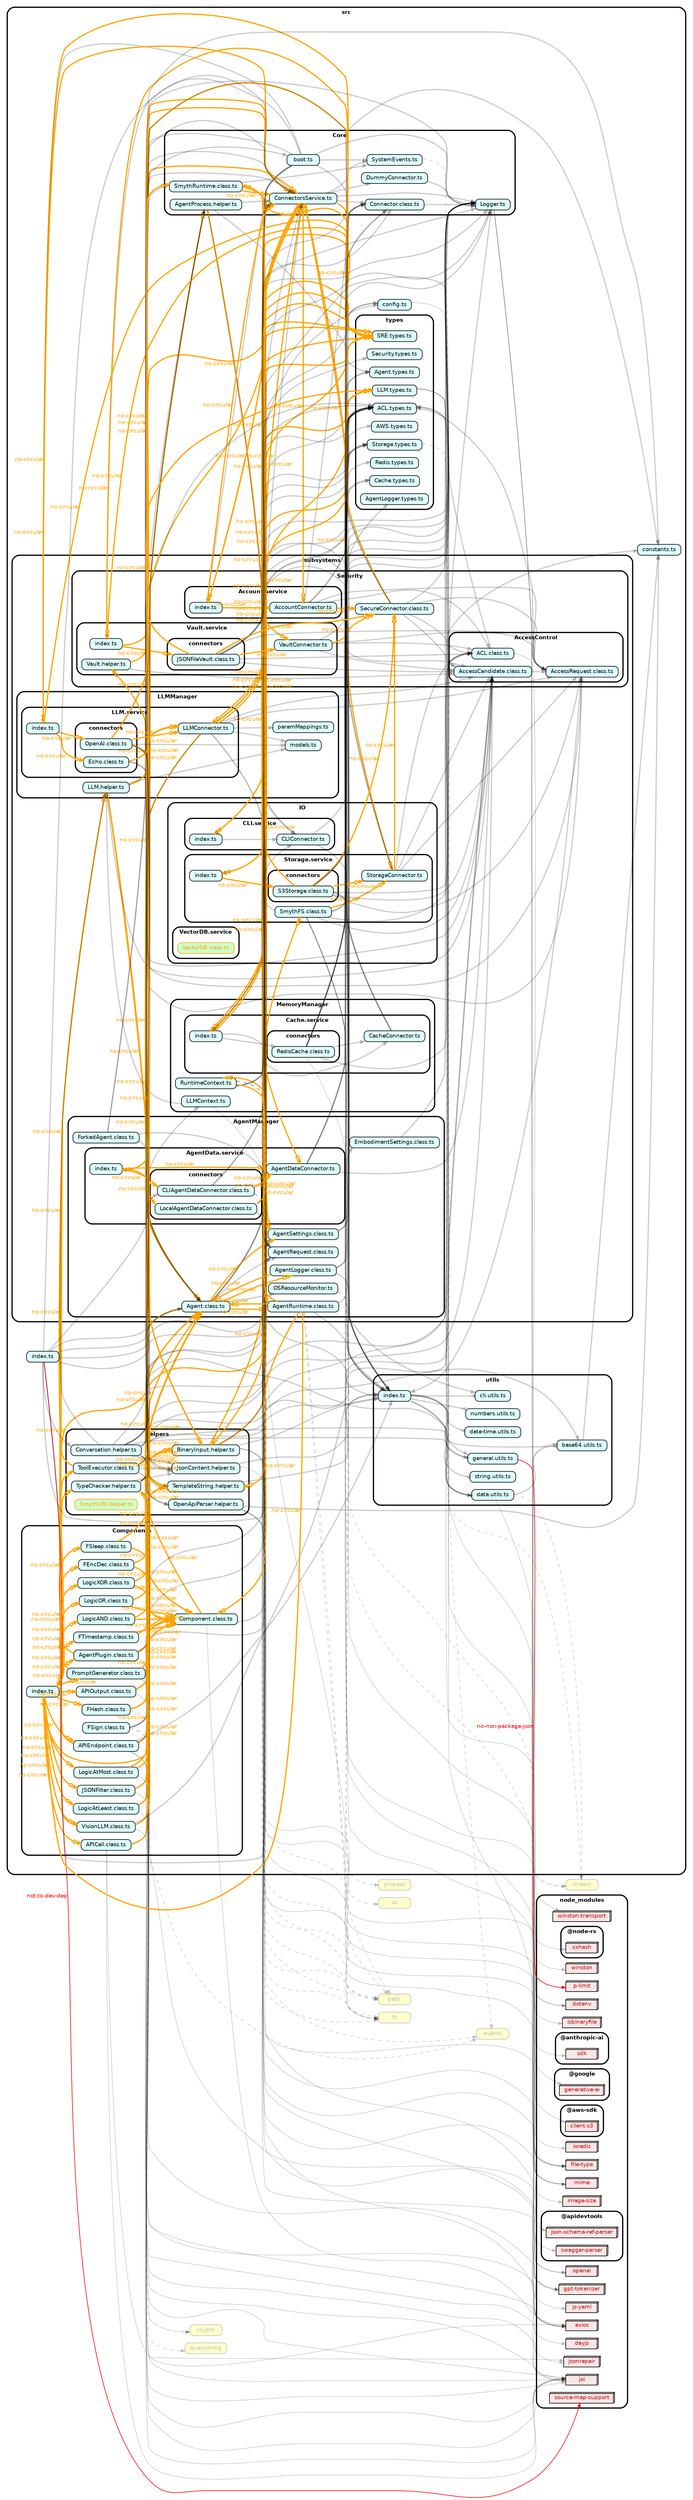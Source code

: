 strict digraph "dependency-cruiser output"{
    rankdir="LR" splines="true" overlap="false" nodesep="0.16" ranksep="0.18" fontname="Helvetica-bold" fontsize="9" style="rounded,bold,filled" fillcolor="#ffffff" compound="true"
    node [shape="box" style="rounded, filled" height="0.2" color="black" fillcolor="#ffffcc" fontcolor="black" fontname="Helvetica" fontsize="9"]
    edge [arrowhead="normal" arrowsize="0.6" penwidth="2.0" color="#00000033" fontname="Helvetica" fontsize="9"]

    "crypto" [label=<crypto> tooltip="crypto" URL="https://nodejs.org/api/crypto.html" color="grey" fontcolor="grey"]
    "events" [label=<events> tooltip="events" URL="https://nodejs.org/api/events.html" color="grey" fontcolor="grey"]
    "fs" [label=<fs> tooltip="fs" URL="https://nodejs.org/api/fs.html" color="grey" fontcolor="grey"]
    subgraph "cluster_node_modules" {label="node_modules" subgraph "cluster_node_modules/@anthropic-ai" {label="@anthropic-ai" "node_modules/@anthropic-ai/sdk" [label=<sdk> tooltip="sdk" URL="https://www.npmjs.com/package/@anthropic-ai/sdk" shape="box3d" fillcolor="#c40b0a1a" fontcolor="#c40b0a"] } }
    subgraph "cluster_node_modules" {label="node_modules" subgraph "cluster_node_modules/@apidevtools" {label="@apidevtools" "node_modules/@apidevtools/json-schema-ref-parser" [label=<json-schema-ref-parser> tooltip="json-schema-ref-parser" URL="https://www.npmjs.com/package/@apidevtools/json-schema-ref-parser" shape="box3d" fillcolor="#c40b0a1a" fontcolor="#c40b0a"] } }
    subgraph "cluster_node_modules" {label="node_modules" subgraph "cluster_node_modules/@apidevtools" {label="@apidevtools" "node_modules/@apidevtools/swagger-parser" [label=<swagger-parser> tooltip="swagger-parser" URL="https://www.npmjs.com/package/@apidevtools/swagger-parser" shape="box3d" fillcolor="#c40b0a1a" fontcolor="#c40b0a"] } }
    subgraph "cluster_node_modules" {label="node_modules" subgraph "cluster_node_modules/@aws-sdk" {label="@aws-sdk" "node_modules/@aws-sdk/client-s3" [label=<client-s3> tooltip="client-s3" URL="https://www.npmjs.com/package/@aws-sdk/client-s3" shape="box3d" fillcolor="#c40b0a1a" fontcolor="#c40b0a"] } }
    subgraph "cluster_node_modules" {label="node_modules" subgraph "cluster_node_modules/@google" {label="@google" "node_modules/@google/generative-ai" [label=<generative-ai> tooltip="generative-ai" URL="https://www.npmjs.com/package/@google/generative-ai" shape="box3d" fillcolor="#c40b0a1a" fontcolor="#c40b0a"] } }
    subgraph "cluster_node_modules" {label="node_modules" subgraph "cluster_node_modules/@node-rs" {label="@node-rs" "node_modules/@node-rs/xxhash" [label=<xxhash> tooltip="xxhash" URL="https://www.npmjs.com/package/@node-rs/xxhash" shape="box3d" fillcolor="#c40b0a1a" fontcolor="#c40b0a"] } }
    subgraph "cluster_node_modules" {label="node_modules" "node_modules/axios" [label=<axios> tooltip="axios" URL="https://www.npmjs.com/package/axios" shape="box3d" fillcolor="#c40b0a1a" fontcolor="#c40b0a"] }
    subgraph "cluster_node_modules" {label="node_modules" "node_modules/dayjs" [label=<dayjs> tooltip="dayjs" URL="https://www.npmjs.com/package/dayjs" shape="box3d" fillcolor="#c40b0a1a" fontcolor="#c40b0a"] }
    subgraph "cluster_node_modules" {label="node_modules" "node_modules/dotenv" [label=<dotenv> tooltip="dotenv" URL="https://www.npmjs.com/package/dotenv" shape="box3d" fillcolor="#c40b0a1a" fontcolor="#c40b0a"] }
    subgraph "cluster_node_modules" {label="node_modules" "node_modules/file-type" [label=<file-type> tooltip="file-type" URL="https://www.npmjs.com/package/file-type" shape="box3d" fillcolor="#c40b0a1a" fontcolor="#c40b0a"] }
    subgraph "cluster_node_modules" {label="node_modules" "node_modules/gpt-tokenizer" [label=<gpt-tokenizer> tooltip="gpt-tokenizer" URL="https://www.npmjs.com/package/gpt-tokenizer" shape="box3d" fillcolor="#c40b0a1a" fontcolor="#c40b0a"] }
    subgraph "cluster_node_modules" {label="node_modules" "node_modules/image-size" [label=<image-size> tooltip="image-size" URL="https://www.npmjs.com/package/image-size" shape="box3d" fillcolor="#c40b0a1a" fontcolor="#c40b0a"] }
    subgraph "cluster_node_modules" {label="node_modules" "node_modules/ioredis" [label=<ioredis> tooltip="ioredis" URL="https://www.npmjs.com/package/ioredis" shape="box3d" fillcolor="#c40b0a1a" fontcolor="#c40b0a"] }
    subgraph "cluster_node_modules" {label="node_modules" "node_modules/isbinaryfile" [label=<isbinaryfile> tooltip="isbinaryfile" URL="https://www.npmjs.com/package/isbinaryfile" shape="box3d" fillcolor="#c40b0a1a" fontcolor="#c40b0a"] }
    subgraph "cluster_node_modules" {label="node_modules" "node_modules/joi" [label=<joi> tooltip="joi" URL="https://www.npmjs.com/package/joi" shape="box3d" fillcolor="#c40b0a1a" fontcolor="#c40b0a"] }
    subgraph "cluster_node_modules" {label="node_modules" "node_modules/js-yaml" [label=<js-yaml> tooltip="js-yaml" URL="https://www.npmjs.com/package/js-yaml" shape="box3d" fillcolor="#c40b0a1a" fontcolor="#c40b0a"] }
    subgraph "cluster_node_modules" {label="node_modules" "node_modules/jsonrepair" [label=<jsonrepair> tooltip="jsonrepair" URL="https://www.npmjs.com/package/jsonrepair" shape="box3d" fillcolor="#c40b0a1a" fontcolor="#c40b0a"] }
    subgraph "cluster_node_modules" {label="node_modules" "node_modules/mime" [label=<mime> tooltip="mime" URL="https://www.npmjs.com/package/mime" shape="box3d" fillcolor="#c40b0a1a" fontcolor="#c40b0a"] }
    subgraph "cluster_node_modules" {label="node_modules" "node_modules/openai" [label=<openai> tooltip="openai" URL="https://www.npmjs.com/package/openai" shape="box3d" fillcolor="#c40b0a1a" fontcolor="#c40b0a"] }
    subgraph "cluster_node_modules" {label="node_modules" "node_modules/p-limit" [label=<p-limit> tooltip="p-limit" URL="https://www.npmjs.com/package/p-limit" shape="box3d" fillcolor="#c40b0a1a" fontcolor="#c40b0a"] }
    subgraph "cluster_node_modules" {label="node_modules" "node_modules/source-map-support" [label=<source-map-support> tooltip="source-map-support" URL="https://www.npmjs.com/package/source-map-support" shape="box3d" fillcolor="#c40b0a1a" fontcolor="#c40b0a"] }
    subgraph "cluster_node_modules" {label="node_modules" "node_modules/winston" [label=<winston> tooltip="winston" URL="https://www.npmjs.com/package/winston" shape="box3d" fillcolor="#c40b0a1a" fontcolor="#c40b0a"] }
    subgraph "cluster_node_modules" {label="node_modules" "node_modules/winston-transport" [label=<winston-transport> tooltip="winston-transport" URL="https://www.npmjs.com/package/winston-transport" shape="box3d" fillcolor="#c40b0a1a" fontcolor="#c40b0a"] }
    "os" [label=<os> tooltip="os" URL="https://nodejs.org/api/os.html" color="grey" fontcolor="grey"]
    "path" [label=<path> tooltip="path" URL="https://nodejs.org/api/path.html" color="grey" fontcolor="grey"]
    "process" [label=<process> tooltip="process" URL="https://nodejs.org/api/process.html" color="grey" fontcolor="grey"]
    "querystring" [label=<querystring> tooltip="querystring" URL="https://nodejs.org/api/querystring.html" color="grey" fontcolor="grey"]
    subgraph "cluster_src" {label="src" subgraph "cluster_src/Components" {label="Components" "src/Components/APICall.class.ts" [label=<APICall.class.ts> tooltip="APICall.class.ts" URL="src/Components/APICall.class.ts" fillcolor="#ddfeff"] } }
    "src/Components/APICall.class.ts" -> "src/Components/Component.class.ts" [xlabel="no-circular" tooltip="no-circular" arrowhead="normalnoneodot" fontcolor="orange" color="orange"]
    "src/Components/APICall.class.ts" -> "src/subsystems/AgentManager/Agent.class.ts" [xlabel="no-circular" tooltip="no-circular" arrowhead="normalnoneodot" fontcolor="orange" color="orange"]
    "src/Components/APICall.class.ts" -> "node_modules/axios" [penwidth="1.0"]
    "src/Components/APICall.class.ts" -> "node_modules/joi" [penwidth="1.0"]
    subgraph "cluster_src" {label="src" subgraph "cluster_src/Components" {label="Components" "src/Components/APIEndpoint.class.ts" [label=<APIEndpoint.class.ts> tooltip="APIEndpoint.class.ts" URL="src/Components/APIEndpoint.class.ts" fillcolor="#ddfeff"] } }
    "src/Components/APIEndpoint.class.ts" -> "src/utils/index.ts"
    "src/Components/APIEndpoint.class.ts" -> "src/Components/Component.class.ts" [xlabel="no-circular" tooltip="no-circular" arrowhead="normalnoneodot" fontcolor="orange" color="orange"]
    "src/Components/APIEndpoint.class.ts" -> "src/subsystems/AgentManager/Agent.class.ts" [xlabel="no-circular" tooltip="no-circular" arrowhead="normalnoneodot" fontcolor="orange" color="orange"]
    "src/Components/APIEndpoint.class.ts" -> "src/subsystems/AgentManager/AgentRequest.class.ts"
    "src/Components/APIEndpoint.class.ts" -> "src/helpers/BinaryInput.helper.ts" [xlabel="no-circular" tooltip="no-circular" arrowhead="normalnoneodot" fontcolor="orange" color="orange"]
    "src/Components/APIEndpoint.class.ts" -> "src/helpers/TemplateString.helper.ts" [xlabel="no-circular" tooltip="no-circular" arrowhead="normalnoneodot" fontcolor="orange" color="orange"]
    "src/Components/APIEndpoint.class.ts" -> "src/helpers/TypeChecker.helper.ts" [xlabel="no-circular" tooltip="no-circular" arrowhead="normalnoneodot" fontcolor="orange" color="orange"]
    "src/Components/APIEndpoint.class.ts" -> "src/subsystems/Security/AccessControl/AccessCandidate.class.ts"
    "src/Components/APIEndpoint.class.ts" -> "node_modules/joi" [penwidth="1.0"]
    "src/Components/APIEndpoint.class.ts" -> "node_modules/jsonrepair" [penwidth="1.0"]
    subgraph "cluster_src" {label="src" subgraph "cluster_src/Components" {label="Components" "src/Components/APIOutput.class.ts" [label=<APIOutput.class.ts> tooltip="APIOutput.class.ts" URL="src/Components/APIOutput.class.ts" fillcolor="#ddfeff"] } }
    "src/Components/APIOutput.class.ts" -> "src/Components/Component.class.ts" [xlabel="no-circular" tooltip="no-circular" arrowhead="normalnoneodot" fontcolor="orange" color="orange"]
    "src/Components/APIOutput.class.ts" -> "src/subsystems/AgentManager/Agent.class.ts" [xlabel="no-circular" tooltip="no-circular" arrowhead="normalnoneodot" fontcolor="orange" color="orange"]
    "src/Components/APIOutput.class.ts" -> "node_modules/joi" [penwidth="1.0"]
    subgraph "cluster_src" {label="src" subgraph "cluster_src/Components" {label="Components" "src/Components/AgentPlugin.class.ts" [label=<AgentPlugin.class.ts> tooltip="AgentPlugin.class.ts" URL="src/Components/AgentPlugin.class.ts" fillcolor="#ddfeff"] } }
    "src/Components/AgentPlugin.class.ts" -> "src/Components/Component.class.ts" [xlabel="no-circular" tooltip="no-circular" arrowhead="normalnoneodot" fontcolor="orange" color="orange"]
    "src/Components/AgentPlugin.class.ts" -> "src/subsystems/AgentManager/Agent.class.ts" [xlabel="no-circular" tooltip="no-circular" arrowhead="normalnoneodot" fontcolor="orange" color="orange"]
    "src/Components/AgentPlugin.class.ts" -> "src/Core/ConnectorsService.ts"
    "src/Components/AgentPlugin.class.ts" -> "src/helpers/TemplateString.helper.ts" [xlabel="no-circular" tooltip="no-circular" arrowhead="normalnoneodot" fontcolor="orange" color="orange"]
    "src/Components/AgentPlugin.class.ts" -> "src/helpers/ToolExecutor.class.ts" [xlabel="no-circular" tooltip="no-circular" arrowhead="normalnoneodot" fontcolor="orange" color="orange"]
    "src/Components/AgentPlugin.class.ts" -> "node_modules/joi" [penwidth="1.0"]
    subgraph "cluster_src" {label="src" subgraph "cluster_src/Components" {label="Components" "src/Components/Component.class.ts" [label=<Component.class.ts> tooltip="Component.class.ts" URL="src/Components/Component.class.ts" fillcolor="#ddfeff"] } }
    "src/Components/Component.class.ts" -> "src/subsystems/AgentManager/Agent.class.ts" [xlabel="no-circular" tooltip="no-circular" arrowhead="normalnoneodot" fontcolor="orange" color="orange"]
    "src/Components/Component.class.ts" -> "src/Core/Logger.ts"
    "src/Components/Component.class.ts" -> "src/helpers/TypeChecker.helper.ts" [xlabel="no-circular" tooltip="no-circular" arrowhead="normalnoneodot" fontcolor="orange" color="orange"]
    "src/Components/Component.class.ts" -> "node_modules/joi" [penwidth="1.0"]
    subgraph "cluster_src" {label="src" subgraph "cluster_src/Components" {label="Components" "src/Components/FEncDec.class.ts" [label=<FEncDec.class.ts> tooltip="FEncDec.class.ts" URL="src/Components/FEncDec.class.ts" fillcolor="#ddfeff"] } }
    "src/Components/FEncDec.class.ts" -> "src/Components/Component.class.ts" [xlabel="no-circular" tooltip="no-circular" arrowhead="normalnoneodot" fontcolor="orange" color="orange"]
    "src/Components/FEncDec.class.ts" -> "src/subsystems/AgentManager/Agent.class.ts" [xlabel="no-circular" tooltip="no-circular" arrowhead="normalnoneodot" fontcolor="orange" color="orange"]
    subgraph "cluster_src" {label="src" subgraph "cluster_src/Components" {label="Components" "src/Components/FHash.class.ts" [label=<FHash.class.ts> tooltip="FHash.class.ts" URL="src/Components/FHash.class.ts" fillcolor="#ddfeff"] } }
    "src/Components/FHash.class.ts" -> "src/Components/Component.class.ts" [xlabel="no-circular" tooltip="no-circular" arrowhead="normalnoneodot" fontcolor="orange" color="orange"]
    "src/Components/FHash.class.ts" -> "src/subsystems/AgentManager/Agent.class.ts" [xlabel="no-circular" tooltip="no-circular" arrowhead="normalnoneodot" fontcolor="orange" color="orange"]
    "src/Components/FHash.class.ts" -> "crypto" [style="dashed" penwidth="1.0"]
    subgraph "cluster_src" {label="src" subgraph "cluster_src/Components" {label="Components" "src/Components/FSign.class.ts" [label=<FSign.class.ts> tooltip="FSign.class.ts" URL="src/Components/FSign.class.ts" fillcolor="#ddfeff"] } }
    "src/Components/FSign.class.ts" -> "src/Components/Component.class.ts"
    "src/Components/FSign.class.ts" -> "src/subsystems/AgentManager/Agent.class.ts"
    "src/Components/FSign.class.ts" -> "src/helpers/TemplateString.helper.ts"
    "src/Components/FSign.class.ts" -> "crypto" [style="dashed" penwidth="1.0"]
    "src/Components/FSign.class.ts" -> "querystring" [style="dashed" penwidth="1.0"]
    subgraph "cluster_src" {label="src" subgraph "cluster_src/Components" {label="Components" "src/Components/FSleep.class.ts" [label=<FSleep.class.ts> tooltip="FSleep.class.ts" URL="src/Components/FSleep.class.ts" fillcolor="#ddfeff"] } }
    "src/Components/FSleep.class.ts" -> "src/Components/Component.class.ts" [xlabel="no-circular" tooltip="no-circular" arrowhead="normalnoneodot" fontcolor="orange" color="orange"]
    "src/Components/FSleep.class.ts" -> "src/subsystems/AgentManager/Agent.class.ts" [xlabel="no-circular" tooltip="no-circular" arrowhead="normalnoneodot" fontcolor="orange" color="orange"]
    subgraph "cluster_src" {label="src" subgraph "cluster_src/Components" {label="Components" "src/Components/FTimestamp.class.ts" [label=<FTimestamp.class.ts> tooltip="FTimestamp.class.ts" URL="src/Components/FTimestamp.class.ts" fillcolor="#ddfeff"] } }
    "src/Components/FTimestamp.class.ts" -> "src/Components/Component.class.ts" [xlabel="no-circular" tooltip="no-circular" arrowhead="normalnoneodot" fontcolor="orange" color="orange"]
    "src/Components/FTimestamp.class.ts" -> "src/subsystems/AgentManager/Agent.class.ts" [xlabel="no-circular" tooltip="no-circular" arrowhead="normalnoneodot" fontcolor="orange" color="orange"]
    subgraph "cluster_src" {label="src" subgraph "cluster_src/Components" {label="Components" "src/Components/JSONFilter.class.ts" [label=<JSONFilter.class.ts> tooltip="JSONFilter.class.ts" URL="src/Components/JSONFilter.class.ts" fillcolor="#ddfeff"] } }
    "src/Components/JSONFilter.class.ts" -> "src/Components/Component.class.ts" [xlabel="no-circular" tooltip="no-circular" arrowhead="normalnoneodot" fontcolor="orange" color="orange"]
    "src/Components/JSONFilter.class.ts" -> "src/subsystems/AgentManager/Agent.class.ts" [xlabel="no-circular" tooltip="no-circular" arrowhead="normalnoneodot" fontcolor="orange" color="orange"]
    "src/Components/JSONFilter.class.ts" -> "node_modules/joi" [penwidth="1.0"]
    subgraph "cluster_src" {label="src" subgraph "cluster_src/Components" {label="Components" "src/Components/LogicAND.class.ts" [label=<LogicAND.class.ts> tooltip="LogicAND.class.ts" URL="src/Components/LogicAND.class.ts" fillcolor="#ddfeff"] } }
    "src/Components/LogicAND.class.ts" -> "src/Components/Component.class.ts" [xlabel="no-circular" tooltip="no-circular" arrowhead="normalnoneodot" fontcolor="orange" color="orange"]
    "src/Components/LogicAND.class.ts" -> "src/subsystems/AgentManager/Agent.class.ts" [xlabel="no-circular" tooltip="no-circular" arrowhead="normalnoneodot" fontcolor="orange" color="orange"]
    subgraph "cluster_src" {label="src" subgraph "cluster_src/Components" {label="Components" "src/Components/LogicAtLeast.class.ts" [label=<LogicAtLeast.class.ts> tooltip="LogicAtLeast.class.ts" URL="src/Components/LogicAtLeast.class.ts" fillcolor="#ddfeff"] } }
    "src/Components/LogicAtLeast.class.ts" -> "src/Components/Component.class.ts" [xlabel="no-circular" tooltip="no-circular" arrowhead="normalnoneodot" fontcolor="orange" color="orange"]
    "src/Components/LogicAtLeast.class.ts" -> "src/subsystems/AgentManager/Agent.class.ts" [xlabel="no-circular" tooltip="no-circular" arrowhead="normalnoneodot" fontcolor="orange" color="orange"]
    "src/Components/LogicAtLeast.class.ts" -> "node_modules/joi" [penwidth="1.0"]
    subgraph "cluster_src" {label="src" subgraph "cluster_src/Components" {label="Components" "src/Components/LogicAtMost.class.ts" [label=<LogicAtMost.class.ts> tooltip="LogicAtMost.class.ts" URL="src/Components/LogicAtMost.class.ts" fillcolor="#ddfeff"] } }
    "src/Components/LogicAtMost.class.ts" -> "src/Components/Component.class.ts" [xlabel="no-circular" tooltip="no-circular" arrowhead="normalnoneodot" fontcolor="orange" color="orange"]
    "src/Components/LogicAtMost.class.ts" -> "src/subsystems/AgentManager/Agent.class.ts" [xlabel="no-circular" tooltip="no-circular" arrowhead="normalnoneodot" fontcolor="orange" color="orange"]
    "src/Components/LogicAtMost.class.ts" -> "node_modules/joi" [penwidth="1.0"]
    subgraph "cluster_src" {label="src" subgraph "cluster_src/Components" {label="Components" "src/Components/LogicOR.class.ts" [label=<LogicOR.class.ts> tooltip="LogicOR.class.ts" URL="src/Components/LogicOR.class.ts" fillcolor="#ddfeff"] } }
    "src/Components/LogicOR.class.ts" -> "src/Components/Component.class.ts" [xlabel="no-circular" tooltip="no-circular" arrowhead="normalnoneodot" fontcolor="orange" color="orange"]
    "src/Components/LogicOR.class.ts" -> "src/subsystems/AgentManager/Agent.class.ts" [xlabel="no-circular" tooltip="no-circular" arrowhead="normalnoneodot" fontcolor="orange" color="orange"]
    subgraph "cluster_src" {label="src" subgraph "cluster_src/Components" {label="Components" "src/Components/LogicXOR.class.ts" [label=<LogicXOR.class.ts> tooltip="LogicXOR.class.ts" URL="src/Components/LogicXOR.class.ts" fillcolor="#ddfeff"] } }
    "src/Components/LogicXOR.class.ts" -> "src/Components/Component.class.ts" [xlabel="no-circular" tooltip="no-circular" arrowhead="normalnoneodot" fontcolor="orange" color="orange"]
    "src/Components/LogicXOR.class.ts" -> "src/subsystems/AgentManager/Agent.class.ts" [xlabel="no-circular" tooltip="no-circular" arrowhead="normalnoneodot" fontcolor="orange" color="orange"]
    subgraph "cluster_src" {label="src" subgraph "cluster_src/Components" {label="Components" "src/Components/PromptGenerator.class.ts" [label=<PromptGenerator.class.ts> tooltip="PromptGenerator.class.ts" URL="src/Components/PromptGenerator.class.ts" fillcolor="#ddfeff"] } }
    "src/Components/PromptGenerator.class.ts" -> "src/Components/Component.class.ts" [xlabel="no-circular" tooltip="no-circular" arrowhead="normalnoneodot" fontcolor="orange" color="orange"]
    "src/Components/PromptGenerator.class.ts" -> "src/subsystems/AgentManager/Agent.class.ts" [xlabel="no-circular" tooltip="no-circular" arrowhead="normalnoneodot" fontcolor="orange" color="orange"]
    "src/Components/PromptGenerator.class.ts" -> "src/helpers/TemplateString.helper.ts" [xlabel="no-circular" tooltip="no-circular" arrowhead="normalnoneodot" fontcolor="orange" color="orange"]
    "src/Components/PromptGenerator.class.ts" -> "src/subsystems/LLMManager/LLM.helper.ts" [xlabel="no-circular" tooltip="no-circular" arrowhead="normalnoneodot" fontcolor="orange" color="orange"]
    "src/Components/PromptGenerator.class.ts" -> "node_modules/joi" [penwidth="1.0"]
    subgraph "cluster_src" {label="src" subgraph "cluster_src/Components" {label="Components" "src/Components/VisionLLM.class.ts" [label=<VisionLLM.class.ts> tooltip="VisionLLM.class.ts" URL="src/Components/VisionLLM.class.ts" fillcolor="#ddfeff"] } }
    "src/Components/VisionLLM.class.ts" -> "src/Components/Component.class.ts" [xlabel="no-circular" tooltip="no-circular" arrowhead="normalnoneodot" fontcolor="orange" color="orange"]
    "src/Components/VisionLLM.class.ts" -> "src/helpers/BinaryInput.helper.ts" [xlabel="no-circular" tooltip="no-circular" arrowhead="normalnoneodot" fontcolor="orange" color="orange"]
    "src/Components/VisionLLM.class.ts" -> "src/helpers/TemplateString.helper.ts" [xlabel="no-circular" tooltip="no-circular" arrowhead="normalnoneodot" fontcolor="orange" color="orange"]
    "src/Components/VisionLLM.class.ts" -> "src/subsystems/LLMManager/LLM.helper.ts" [xlabel="no-circular" tooltip="no-circular" arrowhead="normalnoneodot" fontcolor="orange" color="orange"]
    "src/Components/VisionLLM.class.ts" -> "src/subsystems/Security/AccessControl/AccessCandidate.class.ts"
    "src/Components/VisionLLM.class.ts" -> "node_modules/joi" [penwidth="1.0"]
    subgraph "cluster_src" {label="src" subgraph "cluster_src/Components" {label="Components" "src/Components/index.ts" [label=<index.ts> tooltip="index.ts" URL="src/Components/index.ts" fillcolor="#ddfeff"] } }
    "src/Components/index.ts" -> "src/Components/AgentPlugin.class.ts" [xlabel="no-circular" tooltip="no-circular" arrowhead="normalnoneodot" fontcolor="orange" color="orange"]
    "src/Components/index.ts" -> "src/Components/APICall.class.ts" [xlabel="no-circular" tooltip="no-circular" arrowhead="normalnoneodot" fontcolor="orange" color="orange"]
    "src/Components/index.ts" -> "src/Components/APIEndpoint.class.ts" [xlabel="no-circular" tooltip="no-circular" arrowhead="normalnoneodot" fontcolor="orange" color="orange"]
    "src/Components/index.ts" -> "src/Components/APIOutput.class.ts" [xlabel="no-circular" tooltip="no-circular" arrowhead="normalnoneodot" fontcolor="orange" color="orange"]
    "src/Components/index.ts" -> "src/Components/Component.class.ts" [xlabel="no-circular" tooltip="no-circular" arrowhead="normalnoneodot" fontcolor="orange" color="orange"]
    "src/Components/index.ts" -> "src/Components/FEncDec.class.ts" [xlabel="no-circular" tooltip="no-circular" arrowhead="normalnoneodot" fontcolor="orange" color="orange"]
    "src/Components/index.ts" -> "src/Components/FHash.class.ts" [xlabel="no-circular" tooltip="no-circular" arrowhead="normalnoneodot" fontcolor="orange" color="orange"]
    "src/Components/index.ts" -> "src/Components/FSleep.class.ts" [xlabel="no-circular" tooltip="no-circular" arrowhead="normalnoneodot" fontcolor="orange" color="orange"]
    "src/Components/index.ts" -> "src/Components/FTimestamp.class.ts" [xlabel="no-circular" tooltip="no-circular" arrowhead="normalnoneodot" fontcolor="orange" color="orange"]
    "src/Components/index.ts" -> "src/Components/JSONFilter.class.ts" [xlabel="no-circular" tooltip="no-circular" arrowhead="normalnoneodot" fontcolor="orange" color="orange"]
    "src/Components/index.ts" -> "src/Components/LogicAND.class.ts" [xlabel="no-circular" tooltip="no-circular" arrowhead="normalnoneodot" fontcolor="orange" color="orange"]
    "src/Components/index.ts" -> "src/Components/LogicAtLeast.class.ts" [xlabel="no-circular" tooltip="no-circular" arrowhead="normalnoneodot" fontcolor="orange" color="orange"]
    "src/Components/index.ts" -> "src/Components/LogicAtMost.class.ts" [xlabel="no-circular" tooltip="no-circular" arrowhead="normalnoneodot" fontcolor="orange" color="orange"]
    "src/Components/index.ts" -> "src/Components/LogicOR.class.ts" [xlabel="no-circular" tooltip="no-circular" arrowhead="normalnoneodot" fontcolor="orange" color="orange"]
    "src/Components/index.ts" -> "src/Components/LogicXOR.class.ts" [xlabel="no-circular" tooltip="no-circular" arrowhead="normalnoneodot" fontcolor="orange" color="orange"]
    "src/Components/index.ts" -> "src/Components/PromptGenerator.class.ts" [xlabel="no-circular" tooltip="no-circular" arrowhead="normalnoneodot" fontcolor="orange" color="orange"]
    "src/Components/index.ts" -> "src/Components/VisionLLM.class.ts" [xlabel="no-circular" tooltip="no-circular" arrowhead="normalnoneodot" fontcolor="orange" color="orange"]
    subgraph "cluster_src" {label="src" subgraph "cluster_src/Core" {label="Core" "src/Core/AgentProcess.helper.ts" [label=<AgentProcess.helper.ts> tooltip="AgentProcess.helper.ts" URL="src/Core/AgentProcess.helper.ts" fillcolor="#ddfeff"] } }
    "src/Core/AgentProcess.helper.ts" -> "src/utils/index.ts"
    "src/Core/AgentProcess.helper.ts" -> "src/Core/ConnectorsService.ts"
    "src/Core/AgentProcess.helper.ts" -> "src/subsystems/AgentManager/Agent.class.ts"
    "src/Core/AgentProcess.helper.ts" -> "src/subsystems/AgentManager/AgentRequest.class.ts"
    "src/Core/AgentProcess.helper.ts" -> "src/subsystems/AgentManager/AgentSettings.class.ts" [xlabel="no-circular" tooltip="no-circular" arrowhead="normalnoneodot" fontcolor="orange" color="orange"]
    "src/Core/AgentProcess.helper.ts" -> "src/subsystems/IO/CLI.service/CLIConnector.ts"
    "src/Core/AgentProcess.helper.ts" -> "src/types/Agent.types.ts"
    "src/Core/AgentProcess.helper.ts" -> "node_modules/file-type" [penwidth="1.0"]
    "src/Core/AgentProcess.helper.ts" -> "fs" [style="dashed" penwidth="1.0"]
    "src/Core/AgentProcess.helper.ts" -> "node_modules/mime" [penwidth="1.0"]
    "src/Core/AgentProcess.helper.ts" -> "path" [style="dashed" penwidth="1.0"]
    subgraph "cluster_src" {label="src" subgraph "cluster_src/Core" {label="Core" "src/Core/Connector.class.ts" [label=<Connector.class.ts> tooltip="Connector.class.ts" URL="src/Core/Connector.class.ts" fillcolor="#ddfeff"] } }
    "src/Core/Connector.class.ts" -> "src/Core/Logger.ts"
    subgraph "cluster_src" {label="src" subgraph "cluster_src/Core" {label="Core" "src/Core/ConnectorsService.ts" [label=<ConnectorsService.ts> tooltip="ConnectorsService.ts" URL="src/Core/ConnectorsService.ts" fillcolor="#ddfeff"] } }
    "src/Core/ConnectorsService.ts" -> "src/Core/Connector.class.ts"
    "src/Core/ConnectorsService.ts" -> "src/Core/DummyConnector.ts"
    "src/Core/ConnectorsService.ts" -> "src/Core/Logger.ts"
    "src/Core/ConnectorsService.ts" -> "src/Core/SystemEvents.ts"
    "src/Core/ConnectorsService.ts" -> "src/subsystems/AgentManager/AgentData.service/AgentDataConnector.ts" [xlabel="no-circular" tooltip="no-circular" arrowhead="normalnoneodot" fontcolor="orange" color="orange"]
    "src/Core/ConnectorsService.ts" -> "src/subsystems/IO/CLI.service/CLIConnector.ts"
    "src/Core/ConnectorsService.ts" -> "src/subsystems/IO/Storage.service/StorageConnector.ts" [xlabel="no-circular" tooltip="no-circular" arrowhead="normalnoneodot" fontcolor="orange" color="orange"]
    "src/Core/ConnectorsService.ts" -> "src/subsystems/LLMManager/LLM.service/LLMConnector.ts" [xlabel="no-circular" tooltip="no-circular" arrowhead="normalnoneodot" fontcolor="orange" color="orange"]
    "src/Core/ConnectorsService.ts" -> "src/subsystems/MemoryManager/Cache.service/index.ts" [xlabel="no-circular" tooltip="no-circular" arrowhead="normalnoneodot" fontcolor="orange" color="orange"]
    "src/Core/ConnectorsService.ts" -> "src/subsystems/Security/Account.service/AccountConnector.ts" [xlabel="no-circular" tooltip="no-circular" arrowhead="normalnoneodot" fontcolor="orange" color="orange"]
    "src/Core/ConnectorsService.ts" -> "src/subsystems/Security/Vault.service/VaultConnector.ts" [xlabel="no-circular" tooltip="no-circular" arrowhead="normalnoneodot" fontcolor="orange" color="orange"]
    "src/Core/ConnectorsService.ts" -> "src/types/SRE.types.ts" [xlabel="no-circular" tooltip="no-circular" arrowhead="normalnoneodot" fontcolor="orange" color="orange"]
    "src/Core/ConnectorsService.ts" -> "src/utils/index.ts"
    subgraph "cluster_src" {label="src" subgraph "cluster_src/Core" {label="Core" "src/Core/DummyConnector.ts" [label=<DummyConnector.ts> tooltip="DummyConnector.ts" URL="src/Core/DummyConnector.ts" fillcolor="#ddfeff"] } }
    "src/Core/DummyConnector.ts" -> "src/Core/Logger.ts"
    subgraph "cluster_src" {label="src" subgraph "cluster_src/Core" {label="Core" "src/Core/Logger.ts" [label=<Logger.ts> tooltip="Logger.ts" URL="src/Core/Logger.ts" fillcolor="#ddfeff"] } }
    "src/Core/Logger.ts" -> "node_modules/dotenv" [penwidth="1.0"]
    "src/Core/Logger.ts" -> "node_modules/winston" [penwidth="1.0"]
    "src/Core/Logger.ts" -> "node_modules/winston-transport" [penwidth="1.0"]
    subgraph "cluster_src" {label="src" subgraph "cluster_src/Core" {label="Core" "src/Core/SmythRuntime.class.ts" [label=<SmythRuntime.class.ts> tooltip="SmythRuntime.class.ts" URL="src/Core/SmythRuntime.class.ts" fillcolor="#ddfeff"] } }
    "src/Core/SmythRuntime.class.ts" -> "src/Core/ConnectorsService.ts" [xlabel="no-circular" tooltip="no-circular" arrowhead="normalnoneodot" fontcolor="orange" color="orange"]
    "src/Core/SmythRuntime.class.ts" -> "src/Core/SystemEvents.ts"
    "src/Core/SmythRuntime.class.ts" -> "src/subsystems/AgentManager/Agent.class.ts"
    "src/Core/SmythRuntime.class.ts" -> "src/subsystems/AgentManager/AgentRequest.class.ts"
    "src/Core/SmythRuntime.class.ts" -> "src/subsystems/AgentManager/AgentSettings.class.ts" [xlabel="no-circular" tooltip="no-circular" arrowhead="normalnoneodot" fontcolor="orange" color="orange"]
    "src/Core/SmythRuntime.class.ts" -> "src/types/SRE.types.ts" [xlabel="no-circular" tooltip="no-circular" arrowhead="normalnoneodot" fontcolor="orange" color="orange"]
    subgraph "cluster_src" {label="src" subgraph "cluster_src/Core" {label="Core" "src/Core/SystemEvents.ts" [label=<SystemEvents.ts> tooltip="SystemEvents.ts" URL="src/Core/SystemEvents.ts" fillcolor="#ddfeff"] } }
    "src/Core/SystemEvents.ts" -> "events" [style="dashed" penwidth="1.0"]
    subgraph "cluster_src" {label="src" subgraph "cluster_src/Core" {label="Core" "src/Core/boot.ts" [label=<boot.ts> tooltip="boot.ts" URL="src/Core/boot.ts" fillcolor="#ddfeff"] } }
    "src/Core/boot.ts" -> "src/Core/Logger.ts"
    "src/Core/boot.ts" -> "src/Core/SystemEvents.ts"
    "src/Core/boot.ts" -> "src/subsystems/AgentManager/AgentData.service/index.ts"
    "src/Core/boot.ts" -> "src/subsystems/IO/CLI.service/index.ts"
    "src/Core/boot.ts" -> "src/subsystems/IO/Storage.service/index.ts"
    "src/Core/boot.ts" -> "src/subsystems/LLMManager/LLM.service/index.ts"
    "src/Core/boot.ts" -> "src/subsystems/MemoryManager/Cache.service/index.ts"
    "src/Core/boot.ts" -> "src/subsystems/Security/Account.service/index.ts"
    "src/Core/boot.ts" -> "src/subsystems/Security/Vault.service/index.ts"
    "src/Core/boot.ts" -> "src/types/SRE.types.ts"
    subgraph "cluster_src" {label="src" "src/config.ts" [label=<config.ts> tooltip="config.ts" URL="src/config.ts" fillcolor="#ddfeff"] }
    "src/config.ts" -> "node_modules/dotenv" [penwidth="1.0"]
    subgraph "cluster_src" {label="src" "src/constants.ts" [label=<constants.ts> tooltip="constants.ts" URL="src/constants.ts" fillcolor="#ddfeff"] }
    subgraph "cluster_src" {label="src" subgraph "cluster_src/helpers" {label="helpers" "src/helpers/BinaryInput.helper.ts" [label=<BinaryInput.helper.ts> tooltip="BinaryInput.helper.ts" URL="src/helpers/BinaryInput.helper.ts" fillcolor="#ddfeff"] } }
    "src/helpers/BinaryInput.helper.ts" -> "src/utils/index.ts"
    "src/helpers/BinaryInput.helper.ts" -> "src/Core/ConnectorsService.ts" [xlabel="no-circular" tooltip="no-circular" arrowhead="normalnoneodot" fontcolor="orange" color="orange"]
    "src/helpers/BinaryInput.helper.ts" -> "src/subsystems/IO/Storage.service/SmythFS.class.ts" [xlabel="no-circular" tooltip="no-circular" arrowhead="normalnoneodot" fontcolor="orange" color="orange"]
    "src/helpers/BinaryInput.helper.ts" -> "src/types/ACL.types.ts"
    "src/helpers/BinaryInput.helper.ts" -> "node_modules/axios" [penwidth="1.0"]
    "src/helpers/BinaryInput.helper.ts" -> "node_modules/file-type" [penwidth="1.0"]
    "src/helpers/BinaryInput.helper.ts" -> "node_modules/mime" [penwidth="1.0"]
    subgraph "cluster_src" {label="src" subgraph "cluster_src/helpers" {label="helpers" "src/helpers/Conversation.helper.ts" [label=<Conversation.helper.ts> tooltip="Conversation.helper.ts" URL="src/helpers/Conversation.helper.ts" fillcolor="#ddfeff"] } }
    "src/helpers/Conversation.helper.ts" -> "src/helpers/JsonContent.helper.ts"
    "src/helpers/Conversation.helper.ts" -> "src/helpers/OpenApiParser.helper.ts"
    "src/helpers/Conversation.helper.ts" -> "src/helpers/TemplateString.helper.ts"
    "src/helpers/Conversation.helper.ts" -> "src/subsystems/AgentManager/Agent.class.ts"
    "src/helpers/Conversation.helper.ts" -> "src/Core/AgentProcess.helper.ts"
    "src/helpers/Conversation.helper.ts" -> "src/Core/ConnectorsService.ts"
    "src/helpers/Conversation.helper.ts" -> "src/Core/Logger.ts"
    "src/helpers/Conversation.helper.ts" -> "src/subsystems/LLMManager/LLM.helper.ts"
    "src/helpers/Conversation.helper.ts" -> "src/subsystems/MemoryManager/LLMContext.ts"
    "src/helpers/Conversation.helper.ts" -> "src/types/Agent.types.ts"
    "src/helpers/Conversation.helper.ts" -> "src/types/LLM.types.ts"
    "src/helpers/Conversation.helper.ts" -> "src/utils/data.utils.ts"
    "src/helpers/Conversation.helper.ts" -> "src/utils/general.utils.ts"
    "src/helpers/Conversation.helper.ts" -> "node_modules/axios" [penwidth="1.0"]
    "src/helpers/Conversation.helper.ts" -> "events" [style="dashed" penwidth="1.0"]
    subgraph "cluster_src" {label="src" subgraph "cluster_src/helpers" {label="helpers" "src/helpers/JsonContent.helper.ts" [label=<JsonContent.helper.ts> tooltip="JsonContent.helper.ts" URL="src/helpers/JsonContent.helper.ts" fillcolor="#ddfeff"] } }
    "src/helpers/JsonContent.helper.ts" -> "src/utils/index.ts"
    "src/helpers/JsonContent.helper.ts" -> "node_modules/jsonrepair" [penwidth="1.0"]
    subgraph "cluster_src" {label="src" subgraph "cluster_src/helpers" {label="helpers" "src/helpers/OpenApiParser.helper.ts" [label=<OpenApiParser.helper.ts> tooltip="OpenApiParser.helper.ts" URL="src/helpers/OpenApiParser.helper.ts" fillcolor="#ddfeff"] } }
    "src/helpers/OpenApiParser.helper.ts" -> "src/constants.ts"
    "src/helpers/OpenApiParser.helper.ts" -> "node_modules/@apidevtools/json-schema-ref-parser" [penwidth="1.0"]
    "src/helpers/OpenApiParser.helper.ts" -> "node_modules/@apidevtools/swagger-parser" [penwidth="1.0"]
    "src/helpers/OpenApiParser.helper.ts" -> "node_modules/axios" [penwidth="1.0"]
    "src/helpers/OpenApiParser.helper.ts" -> "node_modules/js-yaml" [penwidth="1.0"]
    subgraph "cluster_src" {label="src" subgraph "cluster_src/helpers" {label="helpers" "src/helpers/SmythURI.helper.ts" [label=<SmythURI.helper.ts> tooltip="no-orphans" URL="src/helpers/SmythURI.helper.ts" fillcolor="#ccffcc" fontcolor="orange" color="orange"] } }
    subgraph "cluster_src" {label="src" subgraph "cluster_src/helpers" {label="helpers" "src/helpers/TemplateString.helper.ts" [label=<TemplateString.helper.ts> tooltip="TemplateString.helper.ts" URL="src/helpers/TemplateString.helper.ts" fillcolor="#ddfeff"] } }
    "src/helpers/TemplateString.helper.ts" -> "src/utils/index.ts"
    "src/helpers/TemplateString.helper.ts" -> "src/subsystems/Security/Vault.service/Vault.helper.ts" [xlabel="no-circular" tooltip="no-circular" arrowhead="normalnoneodot" fontcolor="orange" color="orange"]
    subgraph "cluster_src" {label="src" subgraph "cluster_src/helpers" {label="helpers" "src/helpers/ToolExecutor.class.ts" [label=<ToolExecutor.class.ts> tooltip="ToolExecutor.class.ts" URL="src/helpers/ToolExecutor.class.ts" fillcolor="#ddfeff"] } }
    "src/helpers/ToolExecutor.class.ts" -> "src/helpers/JsonContent.helper.ts"
    "src/helpers/ToolExecutor.class.ts" -> "src/helpers/OpenApiParser.helper.ts"
    "src/helpers/ToolExecutor.class.ts" -> "src/constants.ts"
    "src/helpers/ToolExecutor.class.ts" -> "src/Core/AgentProcess.helper.ts" [xlabel="no-circular" tooltip="no-circular" arrowhead="normalnoneodot" fontcolor="orange" color="orange"]
    "src/helpers/ToolExecutor.class.ts" -> "src/Core/Logger.ts"
    "src/helpers/ToolExecutor.class.ts" -> "src/subsystems/LLMManager/LLM.helper.ts" [xlabel="no-circular" tooltip="no-circular" arrowhead="normalnoneodot" fontcolor="orange" color="orange"]
    "src/helpers/ToolExecutor.class.ts" -> "src/types/Agent.types.ts"
    "src/helpers/ToolExecutor.class.ts" -> "src/types/LLM.types.ts" [xlabel="no-circular" tooltip="no-circular" arrowhead="normalnoneodot" fontcolor="orange" color="orange"]
    "src/helpers/ToolExecutor.class.ts" -> "src/utils/data.utils.ts"
    "src/helpers/ToolExecutor.class.ts" -> "node_modules/axios" [penwidth="1.0"]
    subgraph "cluster_src" {label="src" subgraph "cluster_src/helpers" {label="helpers" "src/helpers/TypeChecker.helper.ts" [label=<TypeChecker.helper.ts> tooltip="TypeChecker.helper.ts" URL="src/helpers/TypeChecker.helper.ts" fillcolor="#ddfeff"] } }
    "src/helpers/TypeChecker.helper.ts" -> "src/utils/index.ts"
    "src/helpers/TypeChecker.helper.ts" -> "src/helpers/BinaryInput.helper.ts" [xlabel="no-circular" tooltip="no-circular" arrowhead="normalnoneodot" fontcolor="orange" color="orange"]
    "src/helpers/TypeChecker.helper.ts" -> "src/helpers/JsonContent.helper.ts"
    "src/helpers/TypeChecker.helper.ts" -> "src/subsystems/AgentManager/Agent.class.ts" [xlabel="no-circular" tooltip="no-circular" arrowhead="normalnoneodot" fontcolor="orange" color="orange"]
    "src/helpers/TypeChecker.helper.ts" -> "src/subsystems/Security/AccessControl/AccessCandidate.class.ts"
    "src/helpers/TypeChecker.helper.ts" -> "src/types/ACL.types.ts"
    "src/helpers/TypeChecker.helper.ts" -> "src/utils/base64.utils.ts"
    "src/helpers/TypeChecker.helper.ts" -> "node_modules/dayjs" [penwidth="1.0"]
    subgraph "cluster_src" {label="src" "src/index.ts" [label=<index.ts> tooltip="index.ts" URL="src/index.ts" fillcolor="#ddfeff"] }
    "src/index.ts" -> "src/Core/AgentProcess.helper.ts"
    "src/index.ts" -> "src/Core/boot.ts"
    "src/index.ts" -> "src/Core/ConnectorsService.ts"
    "src/index.ts" -> "src/Core/SmythRuntime.class.ts"
    "src/index.ts" -> "src/helpers/Conversation.helper.ts"
    "src/index.ts" -> "src/subsystems/AgentManager/Agent.class.ts"
    "src/index.ts" -> "src/subsystems/AgentManager/AgentData.service/connectors/CLIAgentDataConnector.class.ts"
    "src/index.ts" -> "src/subsystems/AgentManager/AgentRequest.class.ts"
    "src/index.ts" -> "src/subsystems/AgentManager/AgentSettings.class.ts"
    "src/index.ts" -> "node_modules/source-map-support" [xlabel="not-to-dev-dep" tooltip="not-to-dev-dep" penwidth="1.0" fontcolor="red" color="red"]
    subgraph "cluster_src" {label="src" subgraph "cluster_src/subsystems" {label="subsystems" subgraph "cluster_src/subsystems/AgentManager" {label="AgentManager" "src/subsystems/AgentManager/Agent.class.ts" [label=<Agent.class.ts> tooltip="Agent.class.ts" URL="src/subsystems/AgentManager/Agent.class.ts" fillcolor="#ddfeff"] } } }
    "src/subsystems/AgentManager/Agent.class.ts" -> "src/subsystems/AgentManager/AgentLogger.class.ts" [xlabel="no-circular" tooltip="no-circular" arrowhead="normalnoneodot" fontcolor="orange" color="orange"]
    "src/subsystems/AgentManager/Agent.class.ts" -> "src/subsystems/AgentManager/AgentRequest.class.ts"
    "src/subsystems/AgentManager/Agent.class.ts" -> "src/subsystems/AgentManager/AgentRuntime.class.ts" [xlabel="no-circular" tooltip="no-circular" arrowhead="normalnoneodot" fontcolor="orange" color="orange"]
    "src/subsystems/AgentManager/Agent.class.ts" -> "src/subsystems/AgentManager/AgentSettings.class.ts" [xlabel="no-circular" tooltip="no-circular" arrowhead="normalnoneodot" fontcolor="orange" color="orange"]
    "src/subsystems/AgentManager/Agent.class.ts" -> "src/subsystems/AgentManager/OSResourceMonitor.ts"
    "src/subsystems/AgentManager/Agent.class.ts" -> "src/Components/Component.class.ts" [xlabel="no-circular" tooltip="no-circular" arrowhead="normalnoneodot" fontcolor="orange" color="orange"]
    "src/subsystems/AgentManager/Agent.class.ts" -> "src/Components/index.ts" [xlabel="no-circular" tooltip="no-circular" arrowhead="normalnoneodot" fontcolor="orange" color="orange"]
    "src/subsystems/AgentManager/Agent.class.ts" -> "src/config.ts"
    "src/subsystems/AgentManager/Agent.class.ts" -> "src/Core/Logger.ts"
    "src/subsystems/AgentManager/Agent.class.ts" -> "src/helpers/TemplateString.helper.ts" [xlabel="no-circular" tooltip="no-circular" arrowhead="normalnoneodot" fontcolor="orange" color="orange"]
    "src/subsystems/AgentManager/Agent.class.ts" -> "src/utils/index.ts"
    subgraph "cluster_src" {label="src" subgraph "cluster_src/subsystems" {label="subsystems" subgraph "cluster_src/subsystems/AgentManager" {label="AgentManager" subgraph "cluster_src/subsystems/AgentManager/AgentData.service" {label="AgentData.service" "src/subsystems/AgentManager/AgentData.service/AgentDataConnector.ts" [label=<AgentDataConnector.ts> tooltip="AgentDataConnector.ts" URL="src/subsystems/AgentManager/AgentData.service/AgentDataConnector.ts" fillcolor="#ddfeff"] } } } }
    "src/subsystems/AgentManager/AgentData.service/AgentDataConnector.ts" -> "src/config.ts"
    "src/subsystems/AgentManager/AgentData.service/AgentDataConnector.ts" -> "src/Core/Connector.class.ts"
    "src/subsystems/AgentManager/AgentData.service/AgentDataConnector.ts" -> "src/helpers/TemplateString.helper.ts" [xlabel="no-circular" tooltip="no-circular" arrowhead="normalnoneodot" fontcolor="orange" color="orange"]
    "src/subsystems/AgentManager/AgentData.service/AgentDataConnector.ts" -> "src/subsystems/Security/AccessControl/AccessCandidate.class.ts"
    "src/subsystems/AgentManager/AgentData.service/AgentDataConnector.ts" -> "src/types/ACL.types.ts"
    subgraph "cluster_src" {label="src" subgraph "cluster_src/subsystems" {label="subsystems" subgraph "cluster_src/subsystems/AgentManager" {label="AgentManager" subgraph "cluster_src/subsystems/AgentManager/AgentData.service" {label="AgentData.service" subgraph "cluster_src/subsystems/AgentManager/AgentData.service/connectors" {label="connectors" "src/subsystems/AgentManager/AgentData.service/connectors/CLIAgentDataConnector.class.ts" [label=<CLIAgentDataConnector.class.ts> tooltip="CLIAgentDataConnector.class.ts" URL="src/subsystems/AgentManager/AgentData.service/connectors/CLIAgentDataConnector.class.ts" fillcolor="#ddfeff"] } } } } }
    "src/subsystems/AgentManager/AgentData.service/connectors/CLIAgentDataConnector.class.ts" -> "src/subsystems/AgentManager/AgentData.service/AgentDataConnector.ts" [xlabel="no-circular" tooltip="no-circular" arrowhead="normalnoneodot" fontcolor="orange" color="orange"]
    "src/subsystems/AgentManager/AgentData.service/connectors/CLIAgentDataConnector.class.ts" -> "src/Core/ConnectorsService.ts"
    "src/subsystems/AgentManager/AgentData.service/connectors/CLIAgentDataConnector.class.ts" -> "src/subsystems/IO/CLI.service/CLIConnector.ts"
    "src/subsystems/AgentManager/AgentData.service/connectors/CLIAgentDataConnector.class.ts" -> "fs" [style="dashed" penwidth="1.0"]
    "src/subsystems/AgentManager/AgentData.service/connectors/CLIAgentDataConnector.class.ts" -> "path" [style="dashed" penwidth="1.0"]
    subgraph "cluster_src" {label="src" subgraph "cluster_src/subsystems" {label="subsystems" subgraph "cluster_src/subsystems/AgentManager" {label="AgentManager" subgraph "cluster_src/subsystems/AgentManager/AgentData.service" {label="AgentData.service" subgraph "cluster_src/subsystems/AgentManager/AgentData.service/connectors" {label="connectors" "src/subsystems/AgentManager/AgentData.service/connectors/LocalAgentDataConnector.class.ts" [label=<LocalAgentDataConnector.class.ts> tooltip="LocalAgentDataConnector.class.ts" URL="src/subsystems/AgentManager/AgentData.service/connectors/LocalAgentDataConnector.class.ts" fillcolor="#ddfeff"] } } } } }
    "src/subsystems/AgentManager/AgentData.service/connectors/LocalAgentDataConnector.class.ts" -> "src/subsystems/AgentManager/AgentData.service/AgentDataConnector.ts" [xlabel="no-circular" tooltip="no-circular" arrowhead="normalnoneodot" fontcolor="orange" color="orange"]
    "src/subsystems/AgentManager/AgentData.service/connectors/LocalAgentDataConnector.class.ts" -> "src/utils/general.utils.ts"
    "src/subsystems/AgentManager/AgentData.service/connectors/LocalAgentDataConnector.class.ts" -> "fs" [style="dashed" penwidth="1.0"]
    "src/subsystems/AgentManager/AgentData.service/connectors/LocalAgentDataConnector.class.ts" -> "path" [style="dashed" penwidth="1.0"]
    subgraph "cluster_src" {label="src" subgraph "cluster_src/subsystems" {label="subsystems" subgraph "cluster_src/subsystems/AgentManager" {label="AgentManager" subgraph "cluster_src/subsystems/AgentManager/AgentData.service" {label="AgentData.service" "src/subsystems/AgentManager/AgentData.service/index.ts" [label=<index.ts> tooltip="index.ts" URL="src/subsystems/AgentManager/AgentData.service/index.ts" fillcolor="#ddfeff"] } } } }
    "src/subsystems/AgentManager/AgentData.service/index.ts" -> "src/subsystems/AgentManager/AgentData.service/AgentDataConnector.ts" [xlabel="no-circular" tooltip="no-circular" arrowhead="normalnoneodot" fontcolor="orange" color="orange"]
    "src/subsystems/AgentManager/AgentData.service/index.ts" -> "src/subsystems/AgentManager/AgentData.service/connectors/CLIAgentDataConnector.class.ts" [xlabel="no-circular" tooltip="no-circular" arrowhead="normalnoneodot" fontcolor="orange" color="orange"]
    "src/subsystems/AgentManager/AgentData.service/index.ts" -> "src/subsystems/AgentManager/AgentData.service/connectors/LocalAgentDataConnector.class.ts" [xlabel="no-circular" tooltip="no-circular" arrowhead="normalnoneodot" fontcolor="orange" color="orange"]
    "src/subsystems/AgentManager/AgentData.service/index.ts" -> "src/Core/ConnectorsService.ts" [xlabel="no-circular" tooltip="no-circular" arrowhead="normalnoneodot" fontcolor="orange" color="orange"]
    "src/subsystems/AgentManager/AgentData.service/index.ts" -> "src/types/SRE.types.ts" [xlabel="no-circular" tooltip="no-circular" arrowhead="normalnoneodot" fontcolor="orange" color="orange"]
    subgraph "cluster_src" {label="src" subgraph "cluster_src/subsystems" {label="subsystems" subgraph "cluster_src/subsystems/AgentManager" {label="AgentManager" "src/subsystems/AgentManager/AgentLogger.class.ts" [label=<AgentLogger.class.ts> tooltip="AgentLogger.class.ts" URL="src/subsystems/AgentManager/AgentLogger.class.ts" fillcolor="#ddfeff"] } } }
    "src/subsystems/AgentManager/AgentLogger.class.ts" -> "src/subsystems/AgentManager/Agent.class.ts" [xlabel="no-circular" tooltip="no-circular" arrowhead="normalnoneodot" fontcolor="orange" color="orange"]
    "src/subsystems/AgentManager/AgentLogger.class.ts" -> "src/Core/Logger.ts"
    "src/subsystems/AgentManager/AgentLogger.class.ts" -> "src/types/AgentLogger.types.ts"
    "src/subsystems/AgentManager/AgentLogger.class.ts" -> "src/utils/index.ts"
    subgraph "cluster_src" {label="src" subgraph "cluster_src/subsystems" {label="subsystems" subgraph "cluster_src/subsystems/AgentManager" {label="AgentManager" "src/subsystems/AgentManager/AgentRequest.class.ts" [label=<AgentRequest.class.ts> tooltip="AgentRequest.class.ts" URL="src/subsystems/AgentManager/AgentRequest.class.ts" fillcolor="#ddfeff"] } } }
    subgraph "cluster_src" {label="src" subgraph "cluster_src/subsystems" {label="subsystems" subgraph "cluster_src/subsystems/AgentManager" {label="AgentManager" "src/subsystems/AgentManager/AgentRuntime.class.ts" [label=<AgentRuntime.class.ts> tooltip="AgentRuntime.class.ts" URL="src/subsystems/AgentManager/AgentRuntime.class.ts" fillcolor="#ddfeff"] } } }
    "src/subsystems/AgentManager/AgentRuntime.class.ts" -> "src/subsystems/AgentManager/Agent.class.ts" [xlabel="no-circular" tooltip="no-circular" arrowhead="normalnoneodot" fontcolor="orange" color="orange"]
    "src/subsystems/AgentManager/AgentRuntime.class.ts" -> "src/Components/Component.class.ts" [xlabel="no-circular" tooltip="no-circular" arrowhead="normalnoneodot" fontcolor="orange" color="orange"]
    "src/subsystems/AgentManager/AgentRuntime.class.ts" -> "src/Components/index.ts" [xlabel="no-circular" tooltip="no-circular" arrowhead="normalnoneodot" fontcolor="orange" color="orange"]
    "src/subsystems/AgentManager/AgentRuntime.class.ts" -> "src/Core/Logger.ts"
    "src/subsystems/AgentManager/AgentRuntime.class.ts" -> "src/subsystems/MemoryManager/RuntimeContext.ts" [xlabel="no-circular" tooltip="no-circular" arrowhead="normalnoneodot" fontcolor="orange" color="orange"]
    "src/subsystems/AgentManager/AgentRuntime.class.ts" -> "src/utils/index.ts"
    "src/subsystems/AgentManager/AgentRuntime.class.ts" -> "fs" [style="dashed" penwidth="1.0"]
    "src/subsystems/AgentManager/AgentRuntime.class.ts" -> "path" [style="dashed" penwidth="1.0"]
    subgraph "cluster_src" {label="src" subgraph "cluster_src/subsystems" {label="subsystems" subgraph "cluster_src/subsystems/AgentManager" {label="AgentManager" "src/subsystems/AgentManager/AgentSettings.class.ts" [label=<AgentSettings.class.ts> tooltip="AgentSettings.class.ts" URL="src/subsystems/AgentManager/AgentSettings.class.ts" fillcolor="#ddfeff"] } } }
    "src/subsystems/AgentManager/AgentSettings.class.ts" -> "src/subsystems/AgentManager/EmbodimentSettings.class.ts"
    "src/subsystems/AgentManager/AgentSettings.class.ts" -> "src/Core/ConnectorsService.ts" [xlabel="no-circular" tooltip="no-circular" arrowhead="normalnoneodot" fontcolor="orange" color="orange"]
    "src/subsystems/AgentManager/AgentSettings.class.ts" -> "src/Core/Logger.ts"
    subgraph "cluster_src" {label="src" subgraph "cluster_src/subsystems" {label="subsystems" subgraph "cluster_src/subsystems/AgentManager" {label="AgentManager" "src/subsystems/AgentManager/EmbodimentSettings.class.ts" [label=<EmbodimentSettings.class.ts> tooltip="EmbodimentSettings.class.ts" URL="src/subsystems/AgentManager/EmbodimentSettings.class.ts" fillcolor="#ddfeff"] } } }
    "src/subsystems/AgentManager/EmbodimentSettings.class.ts" -> "src/Core/Logger.ts"
    subgraph "cluster_src" {label="src" subgraph "cluster_src/subsystems" {label="subsystems" subgraph "cluster_src/subsystems/AgentManager" {label="AgentManager" "src/subsystems/AgentManager/ForkedAgent.class.ts" [label=<ForkedAgent.class.ts> tooltip="ForkedAgent.class.ts" URL="src/subsystems/AgentManager/ForkedAgent.class.ts" fillcolor="#ddfeff"] } } }
    "src/subsystems/AgentManager/ForkedAgent.class.ts" -> "src/subsystems/AgentManager/Agent.class.ts"
    "src/subsystems/AgentManager/ForkedAgent.class.ts" -> "src/subsystems/AgentManager/AgentRequest.class.ts"
    "src/subsystems/AgentManager/ForkedAgent.class.ts" -> "src/Core/Logger.ts"
    "src/subsystems/AgentManager/ForkedAgent.class.ts" -> "src/utils/index.ts"
    subgraph "cluster_src" {label="src" subgraph "cluster_src/subsystems" {label="subsystems" subgraph "cluster_src/subsystems/AgentManager" {label="AgentManager" "src/subsystems/AgentManager/OSResourceMonitor.ts" [label=<OSResourceMonitor.ts> tooltip="OSResourceMonitor.ts" URL="src/subsystems/AgentManager/OSResourceMonitor.ts" fillcolor="#ddfeff"] } } }
    "src/subsystems/AgentManager/OSResourceMonitor.ts" -> "os" [style="dashed" penwidth="1.0"]
    "src/subsystems/AgentManager/OSResourceMonitor.ts" -> "process" [style="dashed" penwidth="1.0"]
    subgraph "cluster_src" {label="src" subgraph "cluster_src/subsystems" {label="subsystems" subgraph "cluster_src/subsystems/IO" {label="IO" subgraph "cluster_src/subsystems/IO/CLI.service" {label="CLI.service" "src/subsystems/IO/CLI.service/CLIConnector.ts" [label=<CLIConnector.ts> tooltip="CLIConnector.ts" URL="src/subsystems/IO/CLI.service/CLIConnector.ts" fillcolor="#ddfeff"] } } } }
    "src/subsystems/IO/CLI.service/CLIConnector.ts" -> "src/Core/Connector.class.ts"
    "src/subsystems/IO/CLI.service/CLIConnector.ts" -> "src/utils/cli.utils.ts"
    subgraph "cluster_src" {label="src" subgraph "cluster_src/subsystems" {label="subsystems" subgraph "cluster_src/subsystems/IO" {label="IO" subgraph "cluster_src/subsystems/IO/CLI.service" {label="CLI.service" "src/subsystems/IO/CLI.service/index.ts" [label=<index.ts> tooltip="index.ts" URL="src/subsystems/IO/CLI.service/index.ts" fillcolor="#ddfeff"] } } } }
    "src/subsystems/IO/CLI.service/index.ts" -> "src/subsystems/IO/CLI.service/CLIConnector.ts"
    "src/subsystems/IO/CLI.service/index.ts" -> "src/Core/ConnectorsService.ts" [xlabel="no-circular" tooltip="no-circular" arrowhead="normalnoneodot" fontcolor="orange" color="orange"]
    "src/subsystems/IO/CLI.service/index.ts" -> "src/types/SRE.types.ts" [xlabel="no-circular" tooltip="no-circular" arrowhead="normalnoneodot" fontcolor="orange" color="orange"]
    subgraph "cluster_src" {label="src" subgraph "cluster_src/subsystems" {label="subsystems" subgraph "cluster_src/subsystems/IO" {label="IO" subgraph "cluster_src/subsystems/IO/Storage.service" {label="Storage.service" "src/subsystems/IO/Storage.service/SmythFS.class.ts" [label=<SmythFS.class.ts> tooltip="SmythFS.class.ts" URL="src/subsystems/IO/Storage.service/SmythFS.class.ts" fillcolor="#ddfeff"] } } } }
    "src/subsystems/IO/Storage.service/SmythFS.class.ts" -> "src/subsystems/IO/Storage.service/StorageConnector.ts" [xlabel="no-circular" tooltip="no-circular" arrowhead="normalnoneodot" fontcolor="orange" color="orange"]
    "src/subsystems/IO/Storage.service/SmythFS.class.ts" -> "src/Core/ConnectorsService.ts"
    "src/subsystems/IO/Storage.service/SmythFS.class.ts" -> "src/subsystems/Security/AccessControl/AccessCandidate.class.ts"
    "src/subsystems/IO/Storage.service/SmythFS.class.ts" -> "src/subsystems/Security/AccessControl/ACL.class.ts"
    "src/subsystems/IO/Storage.service/SmythFS.class.ts" -> "src/types/ACL.types.ts"
    "src/subsystems/IO/Storage.service/SmythFS.class.ts" -> "src/types/Storage.types.ts"
    "src/subsystems/IO/Storage.service/SmythFS.class.ts" -> "src/utils/index.ts"
    "src/subsystems/IO/Storage.service/SmythFS.class.ts" -> "node_modules/file-type" [penwidth="1.0"]
    "src/subsystems/IO/Storage.service/SmythFS.class.ts" -> "node_modules/mime" [penwidth="1.0"]
    "src/subsystems/IO/Storage.service/SmythFS.class.ts" -> "stream" [style="dashed" penwidth="1.0"]
    subgraph "cluster_src" {label="src" subgraph "cluster_src/subsystems" {label="subsystems" subgraph "cluster_src/subsystems/IO" {label="IO" subgraph "cluster_src/subsystems/IO/Storage.service" {label="Storage.service" "src/subsystems/IO/Storage.service/StorageConnector.ts" [label=<StorageConnector.ts> tooltip="StorageConnector.ts" URL="src/subsystems/IO/Storage.service/StorageConnector.ts" fillcolor="#ddfeff"] } } } }
    "src/subsystems/IO/Storage.service/StorageConnector.ts" -> "src/subsystems/Security/AccessControl/AccessCandidate.class.ts"
    "src/subsystems/IO/Storage.service/StorageConnector.ts" -> "src/subsystems/Security/AccessControl/AccessRequest.class.ts"
    "src/subsystems/IO/Storage.service/StorageConnector.ts" -> "src/subsystems/Security/AccessControl/ACL.class.ts"
    "src/subsystems/IO/Storage.service/StorageConnector.ts" -> "src/subsystems/Security/SecureConnector.class.ts" [xlabel="no-circular" tooltip="no-circular" arrowhead="normalnoneodot" fontcolor="orange" color="orange"]
    "src/subsystems/IO/Storage.service/StorageConnector.ts" -> "src/types/ACL.types.ts"
    "src/subsystems/IO/Storage.service/StorageConnector.ts" -> "src/types/Storage.types.ts"
    subgraph "cluster_src" {label="src" subgraph "cluster_src/subsystems" {label="subsystems" subgraph "cluster_src/subsystems/IO" {label="IO" subgraph "cluster_src/subsystems/IO/Storage.service" {label="Storage.service" subgraph "cluster_src/subsystems/IO/Storage.service/connectors" {label="connectors" "src/subsystems/IO/Storage.service/connectors/S3Storage.class.ts" [label=<S3Storage.class.ts> tooltip="S3Storage.class.ts" URL="src/subsystems/IO/Storage.service/connectors/S3Storage.class.ts" fillcolor="#ddfeff"] } } } } }
    "src/subsystems/IO/Storage.service/connectors/S3Storage.class.ts" -> "node_modules/@aws-sdk/client-s3" [penwidth="1.0"]
    "src/subsystems/IO/Storage.service/connectors/S3Storage.class.ts" -> "src/Core/Logger.ts"
    "src/subsystems/IO/Storage.service/connectors/S3Storage.class.ts" -> "src/Core/SmythRuntime.class.ts" [xlabel="no-circular" tooltip="no-circular" arrowhead="normalnoneodot" fontcolor="orange" color="orange"]
    "src/subsystems/IO/Storage.service/connectors/S3Storage.class.ts" -> "src/subsystems/IO/Storage.service/StorageConnector.ts" [xlabel="no-circular" tooltip="no-circular" arrowhead="normalnoneodot" fontcolor="orange" color="orange"]
    "src/subsystems/IO/Storage.service/connectors/S3Storage.class.ts" -> "src/subsystems/Security/AccessControl/AccessCandidate.class.ts"
    "src/subsystems/IO/Storage.service/connectors/S3Storage.class.ts" -> "src/subsystems/Security/AccessControl/AccessRequest.class.ts"
    "src/subsystems/IO/Storage.service/connectors/S3Storage.class.ts" -> "src/subsystems/Security/AccessControl/ACL.class.ts"
    "src/subsystems/IO/Storage.service/connectors/S3Storage.class.ts" -> "src/subsystems/Security/SecureConnector.class.ts" [xlabel="no-circular" tooltip="no-circular" arrowhead="normalnoneodot" fontcolor="orange" color="orange"]
    "src/subsystems/IO/Storage.service/connectors/S3Storage.class.ts" -> "src/types/ACL.types.ts"
    "src/subsystems/IO/Storage.service/connectors/S3Storage.class.ts" -> "src/types/AWS.types.ts"
    "src/subsystems/IO/Storage.service/connectors/S3Storage.class.ts" -> "src/types/Storage.types.ts"
    "src/subsystems/IO/Storage.service/connectors/S3Storage.class.ts" -> "src/utils/index.ts"
    "src/subsystems/IO/Storage.service/connectors/S3Storage.class.ts" -> "stream" [style="dashed" penwidth="1.0" arrowhead="onormal"]
    subgraph "cluster_src" {label="src" subgraph "cluster_src/subsystems" {label="subsystems" subgraph "cluster_src/subsystems/IO" {label="IO" subgraph "cluster_src/subsystems/IO/Storage.service" {label="Storage.service" "src/subsystems/IO/Storage.service/index.ts" [label=<index.ts> tooltip="index.ts" URL="src/subsystems/IO/Storage.service/index.ts" fillcolor="#ddfeff"] } } } }
    "src/subsystems/IO/Storage.service/index.ts" -> "src/subsystems/IO/Storage.service/connectors/S3Storage.class.ts" [xlabel="no-circular" tooltip="no-circular" arrowhead="normalnoneodot" fontcolor="orange" color="orange"]
    "src/subsystems/IO/Storage.service/index.ts" -> "src/Core/ConnectorsService.ts" [xlabel="no-circular" tooltip="no-circular" arrowhead="normalnoneodot" fontcolor="orange" color="orange"]
    "src/subsystems/IO/Storage.service/index.ts" -> "src/types/SRE.types.ts" [xlabel="no-circular" tooltip="no-circular" arrowhead="normalnoneodot" fontcolor="orange" color="orange"]
    subgraph "cluster_src" {label="src" subgraph "cluster_src/subsystems" {label="subsystems" subgraph "cluster_src/subsystems/IO" {label="IO" subgraph "cluster_src/subsystems/IO/VectorDB.service" {label="VectorDB.service" "src/subsystems/IO/VectorDB.service/VectorDB.class.ts" [label=<VectorDB.class.ts> tooltip="no-orphans" URL="src/subsystems/IO/VectorDB.service/VectorDB.class.ts" fillcolor="#ccffcc" fontcolor="orange" color="orange"] } } } }
    subgraph "cluster_src" {label="src" subgraph "cluster_src/subsystems" {label="subsystems" subgraph "cluster_src/subsystems/LLMManager" {label="LLMManager" "src/subsystems/LLMManager/LLM.helper.ts" [label=<LLM.helper.ts> tooltip="LLM.helper.ts" URL="src/subsystems/LLMManager/LLM.helper.ts" fillcolor="#ddfeff"] } } }
    "src/subsystems/LLMManager/LLM.helper.ts" -> "src/subsystems/LLMManager/LLM.service/LLMConnector.ts" [xlabel="no-circular" tooltip="no-circular" arrowhead="normalnoneodot" fontcolor="orange" color="orange"]
    "src/subsystems/LLMManager/LLM.helper.ts" -> "src/subsystems/LLMManager/models.ts"
    "src/subsystems/LLMManager/LLM.helper.ts" -> "src/subsystems/AgentManager/Agent.class.ts" [xlabel="no-circular" tooltip="no-circular" arrowhead="normalnoneodot" fontcolor="orange" color="orange"]
    "src/subsystems/LLMManager/LLM.helper.ts" -> "src/Core/ConnectorsService.ts"
    "src/subsystems/LLMManager/LLM.helper.ts" -> "src/helpers/BinaryInput.helper.ts" [xlabel="no-circular" tooltip="no-circular" arrowhead="normalnoneodot" fontcolor="orange" color="orange"]
    "src/subsystems/LLMManager/LLM.helper.ts" -> "src/subsystems/Security/AccessControl/AccessCandidate.class.ts"
    "src/subsystems/LLMManager/LLM.helper.ts" -> "src/types/SRE.types.ts" [xlabel="no-circular" tooltip="no-circular" arrowhead="normalnoneodot" fontcolor="orange" color="orange"]
    subgraph "cluster_src" {label="src" subgraph "cluster_src/subsystems" {label="subsystems" subgraph "cluster_src/subsystems/LLMManager" {label="LLMManager" subgraph "cluster_src/subsystems/LLMManager/LLM.service" {label="LLM.service" "src/subsystems/LLMManager/LLM.service/LLMConnector.ts" [label=<LLMConnector.ts> tooltip="LLMConnector.ts" URL="src/subsystems/LLMManager/LLM.service/LLMConnector.ts" fillcolor="#ddfeff"] } } } }
    "src/subsystems/LLMManager/LLM.service/LLMConnector.ts" -> "src/subsystems/AgentManager/Agent.class.ts" [xlabel="no-circular" tooltip="no-circular" arrowhead="normalnoneodot" fontcolor="orange" color="orange"]
    "src/subsystems/LLMManager/LLM.service/LLMConnector.ts" -> "src/constants.ts"
    "src/subsystems/LLMManager/LLM.service/LLMConnector.ts" -> "src/Core/Connector.class.ts"
    "src/subsystems/LLMManager/LLM.service/LLMConnector.ts" -> "src/Core/ConnectorsService.ts" [xlabel="no-circular" tooltip="no-circular" arrowhead="normalnoneodot" fontcolor="orange" color="orange"]
    "src/subsystems/LLMManager/LLM.service/LLMConnector.ts" -> "src/Core/Logger.ts"
    "src/subsystems/LLMManager/LLM.service/LLMConnector.ts" -> "src/helpers/JsonContent.helper.ts"
    "src/subsystems/LLMManager/LLM.service/LLMConnector.ts" -> "src/subsystems/LLMManager/models.ts"
    "src/subsystems/LLMManager/LLM.service/LLMConnector.ts" -> "src/subsystems/LLMManager/paramMappings.ts"
    "src/subsystems/LLMManager/LLM.service/LLMConnector.ts" -> "src/subsystems/Security/AccessControl/AccessCandidate.class.ts"
    "src/subsystems/LLMManager/LLM.service/LLMConnector.ts" -> "src/subsystems/Security/AccessControl/AccessRequest.class.ts"
    "src/subsystems/LLMManager/LLM.service/LLMConnector.ts" -> "src/types/ACL.types.ts"
    "src/subsystems/LLMManager/LLM.service/LLMConnector.ts" -> "src/types/LLM.types.ts" [xlabel="no-circular" tooltip="no-circular" arrowhead="normalnoneodot" fontcolor="orange" color="orange"]
    "src/subsystems/LLMManager/LLM.service/LLMConnector.ts" -> "src/utils/index.ts"
    "src/subsystems/LLMManager/LLM.service/LLMConnector.ts" -> "node_modules/axios" [penwidth="1.0"]
    "src/subsystems/LLMManager/LLM.service/LLMConnector.ts" -> "node_modules/gpt-tokenizer" [penwidth="1.0"]
    "src/subsystems/LLMManager/LLM.service/LLMConnector.ts" -> "node_modules/image-size" [penwidth="1.0"]
    subgraph "cluster_src" {label="src" subgraph "cluster_src/subsystems" {label="subsystems" subgraph "cluster_src/subsystems/LLMManager" {label="LLMManager" subgraph "cluster_src/subsystems/LLMManager/LLM.service" {label="LLM.service" subgraph "cluster_src/subsystems/LLMManager/LLM.service/connectors" {label="connectors" "src/subsystems/LLMManager/LLM.service/connectors/Echo.class.ts" [label=<Echo.class.ts> tooltip="Echo.class.ts" URL="src/subsystems/LLMManager/LLM.service/connectors/Echo.class.ts" fillcolor="#ddfeff"] } } } } }
    "src/subsystems/LLMManager/LLM.service/connectors/Echo.class.ts" -> "src/subsystems/LLMManager/LLM.service/LLMConnector.ts" [xlabel="no-circular" tooltip="no-circular" arrowhead="normalnoneodot" fontcolor="orange" color="orange"]
    "src/subsystems/LLMManager/LLM.service/connectors/Echo.class.ts" -> "src/helpers/JsonContent.helper.ts"
    "src/subsystems/LLMManager/LLM.service/connectors/Echo.class.ts" -> "src/subsystems/Security/AccessControl/AccessRequest.class.ts"
    subgraph "cluster_src" {label="src" subgraph "cluster_src/subsystems" {label="subsystems" subgraph "cluster_src/subsystems/LLMManager" {label="LLMManager" subgraph "cluster_src/subsystems/LLMManager/LLM.service" {label="LLM.service" subgraph "cluster_src/subsystems/LLMManager/LLM.service/connectors" {label="connectors" "src/subsystems/LLMManager/LLM.service/connectors/OpenAI.class.ts" [label=<OpenAI.class.ts> tooltip="OpenAI.class.ts" URL="src/subsystems/LLMManager/LLM.service/connectors/OpenAI.class.ts" fillcolor="#ddfeff"] } } } } }
    "src/subsystems/LLMManager/LLM.service/connectors/OpenAI.class.ts" -> "src/subsystems/LLMManager/LLM.service/LLMConnector.ts" [xlabel="no-circular" tooltip="no-circular" arrowhead="normalnoneodot" fontcolor="orange" color="orange"]
    "src/subsystems/LLMManager/LLM.service/connectors/OpenAI.class.ts" -> "src/subsystems/AgentManager/Agent.class.ts"
    "src/subsystems/LLMManager/LLM.service/connectors/OpenAI.class.ts" -> "src/constants.ts"
    "src/subsystems/LLMManager/LLM.service/connectors/OpenAI.class.ts" -> "src/Core/ConnectorsService.ts"
    "src/subsystems/LLMManager/LLM.service/connectors/OpenAI.class.ts" -> "src/helpers/BinaryInput.helper.ts" [xlabel="no-circular" tooltip="no-circular" arrowhead="normalnoneodot" fontcolor="orange" color="orange"]
    "src/subsystems/LLMManager/LLM.service/connectors/OpenAI.class.ts" -> "src/subsystems/LLMManager/models.ts"
    "src/subsystems/LLMManager/LLM.service/connectors/OpenAI.class.ts" -> "src/subsystems/Security/AccessControl/AccessCandidate.class.ts"
    "src/subsystems/LLMManager/LLM.service/connectors/OpenAI.class.ts" -> "src/subsystems/Security/AccessControl/AccessRequest.class.ts"
    "src/subsystems/LLMManager/LLM.service/connectors/OpenAI.class.ts" -> "src/types/ACL.types.ts"
    "src/subsystems/LLMManager/LLM.service/connectors/OpenAI.class.ts" -> "src/types/LLM.types.ts" [xlabel="no-circular" tooltip="no-circular" arrowhead="normalnoneodot" fontcolor="orange" color="orange"]
    "src/subsystems/LLMManager/LLM.service/connectors/OpenAI.class.ts" -> "node_modules/gpt-tokenizer" [penwidth="1.0"]
    "src/subsystems/LLMManager/LLM.service/connectors/OpenAI.class.ts" -> "node_modules/openai" [penwidth="1.0"]
    subgraph "cluster_src" {label="src" subgraph "cluster_src/subsystems" {label="subsystems" subgraph "cluster_src/subsystems/LLMManager" {label="LLMManager" subgraph "cluster_src/subsystems/LLMManager/LLM.service" {label="LLM.service" "src/subsystems/LLMManager/LLM.service/index.ts" [label=<index.ts> tooltip="index.ts" URL="src/subsystems/LLMManager/LLM.service/index.ts" fillcolor="#ddfeff"] } } } }
    "src/subsystems/LLMManager/LLM.service/index.ts" -> "src/subsystems/LLMManager/LLM.service/connectors/Echo.class.ts" [xlabel="no-circular" tooltip="no-circular" arrowhead="normalnoneodot" fontcolor="orange" color="orange"]
    "src/subsystems/LLMManager/LLM.service/index.ts" -> "src/subsystems/LLMManager/LLM.service/connectors/OpenAI.class.ts" [xlabel="no-circular" tooltip="no-circular" arrowhead="normalnoneodot" fontcolor="orange" color="orange"]
    "src/subsystems/LLMManager/LLM.service/index.ts" -> "src/Core/ConnectorsService.ts" [xlabel="no-circular" tooltip="no-circular" arrowhead="normalnoneodot" fontcolor="orange" color="orange"]
    "src/subsystems/LLMManager/LLM.service/index.ts" -> "src/types/SRE.types.ts" [xlabel="no-circular" tooltip="no-circular" arrowhead="normalnoneodot" fontcolor="orange" color="orange"]
    subgraph "cluster_src" {label="src" subgraph "cluster_src/subsystems" {label="subsystems" subgraph "cluster_src/subsystems/LLMManager" {label="LLMManager" "src/subsystems/LLMManager/models.ts" [label=<models.ts> tooltip="models.ts" URL="src/subsystems/LLMManager/models.ts" fillcolor="#ddfeff"] } } }
    subgraph "cluster_src" {label="src" subgraph "cluster_src/subsystems" {label="subsystems" subgraph "cluster_src/subsystems/LLMManager" {label="LLMManager" "src/subsystems/LLMManager/paramMappings.ts" [label=<paramMappings.ts> tooltip="paramMappings.ts" URL="src/subsystems/LLMManager/paramMappings.ts" fillcolor="#ddfeff"] } } }
    subgraph "cluster_src" {label="src" subgraph "cluster_src/subsystems" {label="subsystems" subgraph "cluster_src/subsystems/MemoryManager" {label="MemoryManager" subgraph "cluster_src/subsystems/MemoryManager/Cache.service" {label="Cache.service" "src/subsystems/MemoryManager/Cache.service/CacheConnector.ts" [label=<CacheConnector.ts> tooltip="CacheConnector.ts" URL="src/subsystems/MemoryManager/Cache.service/CacheConnector.ts" fillcolor="#ddfeff"] } } } }
    "src/subsystems/MemoryManager/Cache.service/CacheConnector.ts" -> "src/Core/Connector.class.ts"
    "src/subsystems/MemoryManager/Cache.service/CacheConnector.ts" -> "src/types/ACL.types.ts"
    "src/subsystems/MemoryManager/Cache.service/CacheConnector.ts" -> "src/types/Cache.types.ts"
    subgraph "cluster_src" {label="src" subgraph "cluster_src/subsystems" {label="subsystems" subgraph "cluster_src/subsystems/MemoryManager" {label="MemoryManager" subgraph "cluster_src/subsystems/MemoryManager/Cache.service" {label="Cache.service" subgraph "cluster_src/subsystems/MemoryManager/Cache.service/connectors" {label="connectors" "src/subsystems/MemoryManager/Cache.service/connectors/RedisCache.class.ts" [label=<RedisCache.class.ts> tooltip="RedisCache.class.ts" URL="src/subsystems/MemoryManager/Cache.service/connectors/RedisCache.class.ts" fillcolor="#ddfeff"] } } } } }
    "src/subsystems/MemoryManager/Cache.service/connectors/RedisCache.class.ts" -> "src/subsystems/MemoryManager/Cache.service/CacheConnector.ts"
    "src/subsystems/MemoryManager/Cache.service/connectors/RedisCache.class.ts" -> "src/Core/Connector.class.ts"
    "src/subsystems/MemoryManager/Cache.service/connectors/RedisCache.class.ts" -> "src/Core/Logger.ts"
    "src/subsystems/MemoryManager/Cache.service/connectors/RedisCache.class.ts" -> "src/subsystems/Security/AccessControl/ACL.class.ts"
    "src/subsystems/MemoryManager/Cache.service/connectors/RedisCache.class.ts" -> "src/types/ACL.types.ts"
    "src/subsystems/MemoryManager/Cache.service/connectors/RedisCache.class.ts" -> "src/types/Cache.types.ts"
    "src/subsystems/MemoryManager/Cache.service/connectors/RedisCache.class.ts" -> "src/types/Redis.types.ts"
    "src/subsystems/MemoryManager/Cache.service/connectors/RedisCache.class.ts" -> "node_modules/ioredis" [penwidth="1.0"]
    subgraph "cluster_src" {label="src" subgraph "cluster_src/subsystems" {label="subsystems" subgraph "cluster_src/subsystems/MemoryManager" {label="MemoryManager" subgraph "cluster_src/subsystems/MemoryManager/Cache.service" {label="Cache.service" "src/subsystems/MemoryManager/Cache.service/index.ts" [label=<index.ts> tooltip="index.ts" URL="src/subsystems/MemoryManager/Cache.service/index.ts" fillcolor="#ddfeff"] } } } }
    "src/subsystems/MemoryManager/Cache.service/index.ts" -> "src/subsystems/MemoryManager/Cache.service/CacheConnector.ts"
    "src/subsystems/MemoryManager/Cache.service/index.ts" -> "src/subsystems/MemoryManager/Cache.service/connectors/RedisCache.class.ts"
    "src/subsystems/MemoryManager/Cache.service/index.ts" -> "src/Core/ConnectorsService.ts" [xlabel="no-circular" tooltip="no-circular" arrowhead="normalnoneodot" fontcolor="orange" color="orange"]
    "src/subsystems/MemoryManager/Cache.service/index.ts" -> "src/types/SRE.types.ts" [xlabel="no-circular" tooltip="no-circular" arrowhead="normalnoneodot" fontcolor="orange" color="orange"]
    subgraph "cluster_src" {label="src" subgraph "cluster_src/subsystems" {label="subsystems" subgraph "cluster_src/subsystems/MemoryManager" {label="MemoryManager" "src/subsystems/MemoryManager/LLMContext.ts" [label=<LLMContext.ts> tooltip="LLMContext.ts" URL="src/subsystems/MemoryManager/LLMContext.ts" fillcolor="#ddfeff"] } } }
    "src/subsystems/MemoryManager/LLMContext.ts" -> "src/subsystems/LLMManager/LLM.helper.ts"
    "src/subsystems/MemoryManager/LLMContext.ts" -> "node_modules/gpt-tokenizer" [penwidth="1.0"]
    subgraph "cluster_src" {label="src" subgraph "cluster_src/subsystems" {label="subsystems" subgraph "cluster_src/subsystems/MemoryManager" {label="MemoryManager" "src/subsystems/MemoryManager/RuntimeContext.ts" [label=<RuntimeContext.ts> tooltip="RuntimeContext.ts" URL="src/subsystems/MemoryManager/RuntimeContext.ts" fillcolor="#ddfeff"] } } }
    "src/subsystems/MemoryManager/RuntimeContext.ts" -> "src/subsystems/AgentManager/AgentRuntime.class.ts" [xlabel="no-circular" tooltip="no-circular" arrowhead="normalnoneodot" fontcolor="orange" color="orange"]
    "src/subsystems/MemoryManager/RuntimeContext.ts" -> "src/config.ts"
    "src/subsystems/MemoryManager/RuntimeContext.ts" -> "src/Core/Logger.ts"
    "src/subsystems/MemoryManager/RuntimeContext.ts" -> "src/utils/index.ts"
    "src/subsystems/MemoryManager/RuntimeContext.ts" -> "events" [style="dashed" penwidth="1.0"]
    "src/subsystems/MemoryManager/RuntimeContext.ts" -> "fs" [style="dashed" penwidth="1.0"]
    "src/subsystems/MemoryManager/RuntimeContext.ts" -> "path" [style="dashed" penwidth="1.0"]
    subgraph "cluster_src" {label="src" subgraph "cluster_src/subsystems" {label="subsystems" subgraph "cluster_src/subsystems/Security" {label="Security" subgraph "cluster_src/subsystems/Security/AccessControl" {label="AccessControl" "src/subsystems/Security/AccessControl/ACL.class.ts" [label=<ACL.class.ts> tooltip="ACL.class.ts" URL="src/subsystems/Security/AccessControl/ACL.class.ts" fillcolor="#ddfeff"] } } } }
    "src/subsystems/Security/AccessControl/ACL.class.ts" -> "node_modules/@node-rs/xxhash" [penwidth="1.0"]
    "src/subsystems/Security/AccessControl/ACL.class.ts" -> "src/types/ACL.types.ts"
    subgraph "cluster_src" {label="src" subgraph "cluster_src/subsystems" {label="subsystems" subgraph "cluster_src/subsystems/Security" {label="Security" subgraph "cluster_src/subsystems/Security/AccessControl" {label="AccessControl" "src/subsystems/Security/AccessControl/AccessCandidate.class.ts" [label=<AccessCandidate.class.ts> tooltip="AccessCandidate.class.ts" URL="src/subsystems/Security/AccessControl/AccessCandidate.class.ts" fillcolor="#ddfeff"] } } } }
    "src/subsystems/Security/AccessControl/AccessCandidate.class.ts" -> "src/subsystems/Security/AccessControl/AccessRequest.class.ts"
    "src/subsystems/Security/AccessControl/AccessCandidate.class.ts" -> "src/types/ACL.types.ts"
    subgraph "cluster_src" {label="src" subgraph "cluster_src/subsystems" {label="subsystems" subgraph "cluster_src/subsystems/Security" {label="Security" subgraph "cluster_src/subsystems/Security/AccessControl" {label="AccessControl" "src/subsystems/Security/AccessControl/AccessRequest.class.ts" [label=<AccessRequest.class.ts> tooltip="AccessRequest.class.ts" URL="src/subsystems/Security/AccessControl/AccessRequest.class.ts" fillcolor="#ddfeff"] } } } }
    "src/subsystems/Security/AccessControl/AccessRequest.class.ts" -> "src/types/ACL.types.ts"
    "src/subsystems/Security/AccessControl/AccessRequest.class.ts" -> "src/utils/index.ts"
    subgraph "cluster_src" {label="src" subgraph "cluster_src/subsystems" {label="subsystems" subgraph "cluster_src/subsystems/Security" {label="Security" subgraph "cluster_src/subsystems/Security/Account.service" {label="Account.service" "src/subsystems/Security/Account.service/AccountConnector.ts" [label=<AccountConnector.ts> tooltip="AccountConnector.ts" URL="src/subsystems/Security/Account.service/AccountConnector.ts" fillcolor="#ddfeff"] } } } }
    "src/subsystems/Security/Account.service/AccountConnector.ts" -> "src/Core/Connector.class.ts"
    "src/subsystems/Security/Account.service/AccountConnector.ts" -> "src/subsystems/Security/AccessControl/AccessCandidate.class.ts"
    "src/subsystems/Security/Account.service/AccountConnector.ts" -> "src/subsystems/Security/AccessControl/AccessRequest.class.ts"
    "src/subsystems/Security/Account.service/AccountConnector.ts" -> "src/subsystems/Security/AccessControl/ACL.class.ts"
    "src/subsystems/Security/Account.service/AccountConnector.ts" -> "src/subsystems/Security/SecureConnector.class.ts" [xlabel="no-circular" tooltip="no-circular" arrowhead="normalnoneodot" fontcolor="orange" color="orange"]
    "src/subsystems/Security/Account.service/AccountConnector.ts" -> "src/types/ACL.types.ts"
    "src/subsystems/Security/Account.service/AccountConnector.ts" -> "src/types/Storage.types.ts"
    subgraph "cluster_src" {label="src" subgraph "cluster_src/subsystems" {label="subsystems" subgraph "cluster_src/subsystems/Security" {label="Security" subgraph "cluster_src/subsystems/Security/Account.service" {label="Account.service" "src/subsystems/Security/Account.service/index.ts" [label=<index.ts> tooltip="index.ts" URL="src/subsystems/Security/Account.service/index.ts" fillcolor="#ddfeff"] } } } }
    "src/subsystems/Security/Account.service/index.ts" -> "src/subsystems/Security/Account.service/AccountConnector.ts" [xlabel="no-circular" tooltip="no-circular" arrowhead="normalnoneodot" fontcolor="orange" color="orange"]
    "src/subsystems/Security/Account.service/index.ts" -> "src/Core/ConnectorsService.ts" [xlabel="no-circular" tooltip="no-circular" arrowhead="normalnoneodot" fontcolor="orange" color="orange"]
    "src/subsystems/Security/Account.service/index.ts" -> "src/types/SRE.types.ts" [xlabel="no-circular" tooltip="no-circular" arrowhead="normalnoneodot" fontcolor="orange" color="orange"]
    subgraph "cluster_src" {label="src" subgraph "cluster_src/subsystems" {label="subsystems" subgraph "cluster_src/subsystems/Security" {label="Security" "src/subsystems/Security/SecureConnector.class.ts" [label=<SecureConnector.class.ts> tooltip="SecureConnector.class.ts" URL="src/subsystems/Security/SecureConnector.class.ts" fillcolor="#ddfeff"] } } }
    "src/subsystems/Security/SecureConnector.class.ts" -> "src/subsystems/Security/AccessControl/AccessCandidate.class.ts"
    "src/subsystems/Security/SecureConnector.class.ts" -> "src/subsystems/Security/AccessControl/AccessRequest.class.ts"
    "src/subsystems/Security/SecureConnector.class.ts" -> "src/subsystems/Security/AccessControl/ACL.class.ts"
    "src/subsystems/Security/SecureConnector.class.ts" -> "src/Core/Connector.class.ts"
    "src/subsystems/Security/SecureConnector.class.ts" -> "src/Core/ConnectorsService.ts" [xlabel="no-circular" tooltip="no-circular" arrowhead="normalnoneodot" fontcolor="orange" color="orange"]
    "src/subsystems/Security/SecureConnector.class.ts" -> "src/Core/Logger.ts"
    "src/subsystems/Security/SecureConnector.class.ts" -> "src/types/ACL.types.ts"
    subgraph "cluster_src" {label="src" subgraph "cluster_src/subsystems" {label="subsystems" subgraph "cluster_src/subsystems/Security" {label="Security" subgraph "cluster_src/subsystems/Security/Vault.service" {label="Vault.service" "src/subsystems/Security/Vault.service/Vault.helper.ts" [label=<Vault.helper.ts> tooltip="Vault.helper.ts" URL="src/subsystems/Security/Vault.service/Vault.helper.ts" fillcolor="#ddfeff"] } } } }
    "src/subsystems/Security/Vault.service/Vault.helper.ts" -> "src/subsystems/Security/AccessControl/AccessCandidate.class.ts"
    "src/subsystems/Security/Vault.service/Vault.helper.ts" -> "src/Core/ConnectorsService.ts" [xlabel="no-circular" tooltip="no-circular" arrowhead="normalnoneodot" fontcolor="orange" color="orange"]
    subgraph "cluster_src" {label="src" subgraph "cluster_src/subsystems" {label="subsystems" subgraph "cluster_src/subsystems/Security" {label="Security" subgraph "cluster_src/subsystems/Security/Vault.service" {label="Vault.service" "src/subsystems/Security/Vault.service/VaultConnector.ts" [label=<VaultConnector.ts> tooltip="VaultConnector.ts" URL="src/subsystems/Security/Vault.service/VaultConnector.ts" fillcolor="#ddfeff"] } } } }
    "src/subsystems/Security/Vault.service/VaultConnector.ts" -> "src/subsystems/Security/AccessControl/AccessCandidate.class.ts"
    "src/subsystems/Security/Vault.service/VaultConnector.ts" -> "src/subsystems/Security/AccessControl/AccessRequest.class.ts"
    "src/subsystems/Security/Vault.service/VaultConnector.ts" -> "src/subsystems/Security/AccessControl/ACL.class.ts"
    "src/subsystems/Security/Vault.service/VaultConnector.ts" -> "src/subsystems/Security/SecureConnector.class.ts" [xlabel="no-circular" tooltip="no-circular" arrowhead="normalnoneodot" fontcolor="orange" color="orange"]
    "src/subsystems/Security/Vault.service/VaultConnector.ts" -> "src/types/ACL.types.ts"
    subgraph "cluster_src" {label="src" subgraph "cluster_src/subsystems" {label="subsystems" subgraph "cluster_src/subsystems/Security" {label="Security" subgraph "cluster_src/subsystems/Security/Vault.service" {label="Vault.service" subgraph "cluster_src/subsystems/Security/Vault.service/connectors" {label="connectors" "src/subsystems/Security/Vault.service/connectors/JSONFileVault.class.ts" [label=<JSONFileVault.class.ts> tooltip="JSONFileVault.class.ts" URL="src/subsystems/Security/Vault.service/connectors/JSONFileVault.class.ts" fillcolor="#ddfeff"] } } } } }
    "src/subsystems/Security/Vault.service/connectors/JSONFileVault.class.ts" -> "src/subsystems/Security/Vault.service/VaultConnector.ts" [xlabel="no-circular" tooltip="no-circular" arrowhead="normalnoneodot" fontcolor="orange" color="orange"]
    "src/subsystems/Security/Vault.service/connectors/JSONFileVault.class.ts" -> "src/Core/ConnectorsService.ts"
    "src/subsystems/Security/Vault.service/connectors/JSONFileVault.class.ts" -> "src/Core/Logger.ts"
    "src/subsystems/Security/Vault.service/connectors/JSONFileVault.class.ts" -> "src/Core/SmythRuntime.class.ts" [xlabel="no-circular" tooltip="no-circular" arrowhead="normalnoneodot" fontcolor="orange" color="orange"]
    "src/subsystems/Security/Vault.service/connectors/JSONFileVault.class.ts" -> "src/subsystems/Security/AccessControl/AccessCandidate.class.ts"
    "src/subsystems/Security/Vault.service/connectors/JSONFileVault.class.ts" -> "src/subsystems/Security/AccessControl/AccessRequest.class.ts"
    "src/subsystems/Security/Vault.service/connectors/JSONFileVault.class.ts" -> "src/subsystems/Security/AccessControl/ACL.class.ts"
    "src/subsystems/Security/Vault.service/connectors/JSONFileVault.class.ts" -> "src/subsystems/Security/SecureConnector.class.ts" [xlabel="no-circular" tooltip="no-circular" arrowhead="normalnoneodot" fontcolor="orange" color="orange"]
    "src/subsystems/Security/Vault.service/connectors/JSONFileVault.class.ts" -> "src/types/ACL.types.ts"
    "src/subsystems/Security/Vault.service/connectors/JSONFileVault.class.ts" -> "src/types/Security.types.ts"
    "src/subsystems/Security/Vault.service/connectors/JSONFileVault.class.ts" -> "fs" [style="dashed" penwidth="1.0"]
    subgraph "cluster_src" {label="src" subgraph "cluster_src/subsystems" {label="subsystems" subgraph "cluster_src/subsystems/Security" {label="Security" subgraph "cluster_src/subsystems/Security/Vault.service" {label="Vault.service" "src/subsystems/Security/Vault.service/index.ts" [label=<index.ts> tooltip="index.ts" URL="src/subsystems/Security/Vault.service/index.ts" fillcolor="#ddfeff"] } } } }
    "src/subsystems/Security/Vault.service/index.ts" -> "src/subsystems/Security/Vault.service/connectors/JSONFileVault.class.ts" [xlabel="no-circular" tooltip="no-circular" arrowhead="normalnoneodot" fontcolor="orange" color="orange"]
    "src/subsystems/Security/Vault.service/index.ts" -> "src/Core/ConnectorsService.ts" [xlabel="no-circular" tooltip="no-circular" arrowhead="normalnoneodot" fontcolor="orange" color="orange"]
    "src/subsystems/Security/Vault.service/index.ts" -> "src/types/SRE.types.ts" [xlabel="no-circular" tooltip="no-circular" arrowhead="normalnoneodot" fontcolor="orange" color="orange"]
    subgraph "cluster_src" {label="src" subgraph "cluster_src/types" {label="types" "src/types/ACL.types.ts" [label=<ACL.types.ts> tooltip="ACL.types.ts" URL="src/types/ACL.types.ts" fillcolor="#ddfeff"] } }
    subgraph "cluster_src" {label="src" subgraph "cluster_src/types" {label="types" "src/types/AWS.types.ts" [label=<AWS.types.ts> tooltip="AWS.types.ts" URL="src/types/AWS.types.ts" fillcolor="#ddfeff"] } }
    subgraph "cluster_src" {label="src" subgraph "cluster_src/types" {label="types" "src/types/Agent.types.ts" [label=<Agent.types.ts> tooltip="Agent.types.ts" URL="src/types/Agent.types.ts" fillcolor="#ddfeff"] } }
    subgraph "cluster_src" {label="src" subgraph "cluster_src/types" {label="types" "src/types/AgentLogger.types.ts" [label=<AgentLogger.types.ts> tooltip="AgentLogger.types.ts" URL="src/types/AgentLogger.types.ts" fillcolor="#ddfeff"] } }
    subgraph "cluster_src" {label="src" subgraph "cluster_src/types" {label="types" "src/types/Cache.types.ts" [label=<Cache.types.ts> tooltip="Cache.types.ts" URL="src/types/Cache.types.ts" fillcolor="#ddfeff"] } }
    subgraph "cluster_src" {label="src" subgraph "cluster_src/types" {label="types" "src/types/LLM.types.ts" [label=<LLM.types.ts> tooltip="LLM.types.ts" URL="src/types/LLM.types.ts" fillcolor="#ddfeff"] } }
    "src/types/LLM.types.ts" -> "node_modules/@anthropic-ai/sdk" [penwidth="1.0"]
    "src/types/LLM.types.ts" -> "node_modules/@google/generative-ai" [penwidth="1.0"]
    "src/types/LLM.types.ts" -> "src/helpers/BinaryInput.helper.ts" [xlabel="no-circular" tooltip="no-circular" arrowhead="normalnoneodot" fontcolor="orange" color="orange"]
    "src/types/LLM.types.ts" -> "node_modules/openai" [penwidth="1.0"]
    subgraph "cluster_src" {label="src" subgraph "cluster_src/types" {label="types" "src/types/Redis.types.ts" [label=<Redis.types.ts> tooltip="Redis.types.ts" URL="src/types/Redis.types.ts" fillcolor="#ddfeff"] } }
    subgraph "cluster_src" {label="src" subgraph "cluster_src/types" {label="types" "src/types/SRE.types.ts" [label=<SRE.types.ts> tooltip="SRE.types.ts" URL="src/types/SRE.types.ts" fillcolor="#ddfeff"] } }
    "src/types/SRE.types.ts" -> "src/subsystems/AgentManager/AgentData.service/index.ts" [xlabel="no-circular" tooltip="no-circular" arrowhead="normalnoneodot" fontcolor="orange" color="orange"]
    "src/types/SRE.types.ts" -> "src/subsystems/IO/CLI.service/index.ts" [xlabel="no-circular" tooltip="no-circular" arrowhead="normalnoneodot" fontcolor="orange" color="orange"]
    "src/types/SRE.types.ts" -> "src/subsystems/IO/Storage.service/index.ts" [xlabel="no-circular" tooltip="no-circular" arrowhead="normalnoneodot" fontcolor="orange" color="orange"]
    "src/types/SRE.types.ts" -> "src/subsystems/LLMManager/LLM.service/index.ts" [xlabel="no-circular" tooltip="no-circular" arrowhead="normalnoneodot" fontcolor="orange" color="orange"]
    "src/types/SRE.types.ts" -> "src/subsystems/MemoryManager/Cache.service/index.ts" [xlabel="no-circular" tooltip="no-circular" arrowhead="normalnoneodot" fontcolor="orange" color="orange"]
    "src/types/SRE.types.ts" -> "src/subsystems/Security/Account.service/index.ts" [xlabel="no-circular" tooltip="no-circular" arrowhead="normalnoneodot" fontcolor="orange" color="orange"]
    "src/types/SRE.types.ts" -> "src/subsystems/Security/Vault.service/index.ts" [xlabel="no-circular" tooltip="no-circular" arrowhead="normalnoneodot" fontcolor="orange" color="orange"]
    subgraph "cluster_src" {label="src" subgraph "cluster_src/types" {label="types" "src/types/Security.types.ts" [label=<Security.types.ts> tooltip="Security.types.ts" URL="src/types/Security.types.ts" fillcolor="#ddfeff"] } }
    subgraph "cluster_src" {label="src" subgraph "cluster_src/types" {label="types" "src/types/Storage.types.ts" [label=<Storage.types.ts> tooltip="Storage.types.ts" URL="src/types/Storage.types.ts" fillcolor="#ddfeff"] } }
    "src/types/Storage.types.ts" -> "stream" [style="dashed" penwidth="1.0"]
    subgraph "cluster_src" {label="src" subgraph "cluster_src/utils" {label="utils" "src/utils/base64.utils.ts" [label=<base64.utils.ts> tooltip="base64.utils.ts" URL="src/utils/base64.utils.ts" fillcolor="#ddfeff"] } }
    "src/utils/base64.utils.ts" -> "src/constants.ts"
    "src/utils/base64.utils.ts" -> "node_modules/file-type" [penwidth="1.0"]
    subgraph "cluster_src" {label="src" subgraph "cluster_src/utils" {label="utils" "src/utils/cli.utils.ts" [label=<cli.utils.ts> tooltip="cli.utils.ts" URL="src/utils/cli.utils.ts" fillcolor="#ddfeff"] } }
    subgraph "cluster_src" {label="src" subgraph "cluster_src/utils" {label="utils" "src/utils/data.utils.ts" [label=<data.utils.ts> tooltip="data.utils.ts" URL="src/utils/data.utils.ts" fillcolor="#ddfeff"] } }
    "src/utils/data.utils.ts" -> "src/utils/base64.utils.ts"
    "src/utils/data.utils.ts" -> "node_modules/isbinaryfile" [penwidth="1.0"]
    "src/utils/data.utils.ts" -> "stream" [style="dashed" penwidth="1.0"]
    subgraph "cluster_src" {label="src" subgraph "cluster_src/utils" {label="utils" "src/utils/date-time.utils.ts" [label=<date-time.utils.ts> tooltip="date-time.utils.ts" URL="src/utils/date-time.utils.ts" fillcolor="#ddfeff"] } }
    subgraph "cluster_src" {label="src" subgraph "cluster_src/utils" {label="utils" "src/utils/general.utils.ts" [label=<general.utils.ts> tooltip="general.utils.ts" URL="src/utils/general.utils.ts" fillcolor="#ddfeff"] } }
    "src/utils/general.utils.ts" -> "node_modules/p-limit" [xlabel="no-non-package-json" tooltip="no-non-package-json" penwidth="1.0" fontcolor="red" color="red"]
    subgraph "cluster_src" {label="src" subgraph "cluster_src/utils" {label="utils" "src/utils/index.ts" [label=<index.ts> tooltip="index.ts" URL="src/utils/index.ts" fillcolor="#ddfeff"] } }
    "src/utils/index.ts" -> "src/utils/base64.utils.ts" [arrowhead="inv"]
    "src/utils/index.ts" -> "src/utils/cli.utils.ts" [arrowhead="inv"]
    "src/utils/index.ts" -> "src/utils/data.utils.ts" [arrowhead="inv"]
    "src/utils/index.ts" -> "src/utils/date-time.utils.ts" [arrowhead="inv"]
    "src/utils/index.ts" -> "src/utils/general.utils.ts" [arrowhead="inv"]
    "src/utils/index.ts" -> "src/utils/numbers.utils.ts" [arrowhead="inv"]
    "src/utils/index.ts" -> "src/utils/string.utils.ts" [arrowhead="inv"]
    subgraph "cluster_src" {label="src" subgraph "cluster_src/utils" {label="utils" "src/utils/numbers.utils.ts" [label=<numbers.utils.ts> tooltip="numbers.utils.ts" URL="src/utils/numbers.utils.ts" fillcolor="#ddfeff"] } }
    subgraph "cluster_src" {label="src" subgraph "cluster_src/utils" {label="utils" "src/utils/string.utils.ts" [label=<string.utils.ts> tooltip="string.utils.ts" URL="src/utils/string.utils.ts" fillcolor="#ddfeff"] } }
    "stream" [label=<stream> tooltip="stream" URL="https://nodejs.org/api/stream.html" color="grey" fontcolor="grey"]
}
